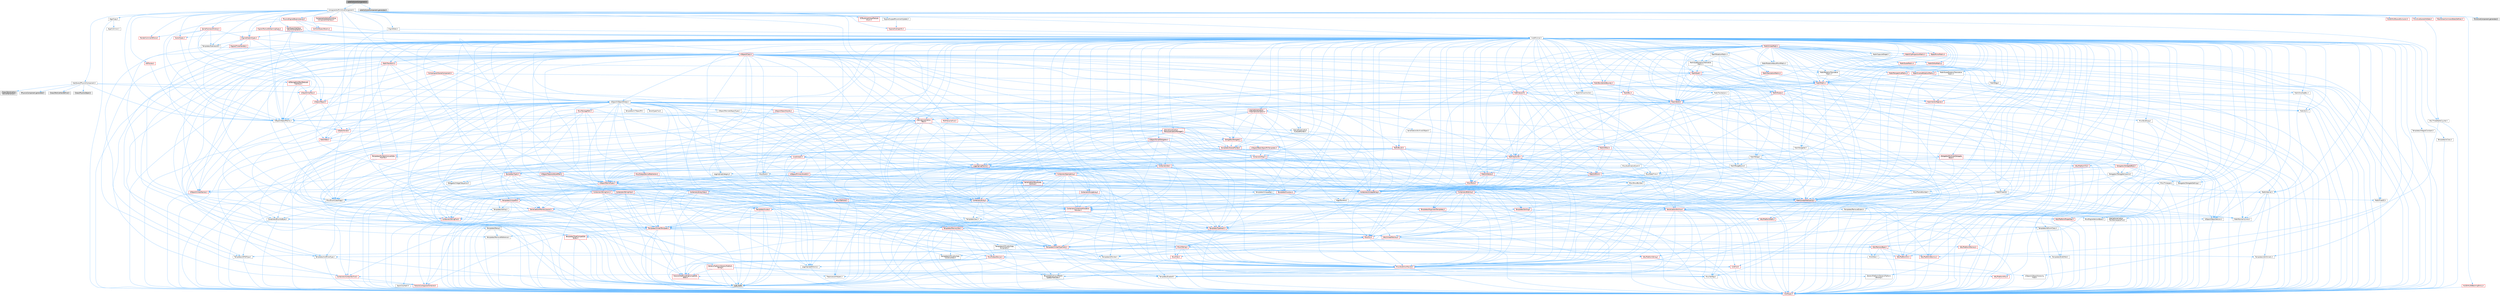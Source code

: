 digraph "LakeCollisionComponent.h"
{
 // INTERACTIVE_SVG=YES
 // LATEX_PDF_SIZE
  bgcolor="transparent";
  edge [fontname=Helvetica,fontsize=10,labelfontname=Helvetica,labelfontsize=10];
  node [fontname=Helvetica,fontsize=10,shape=box,height=0.2,width=0.4];
  Node1 [id="Node000001",label="LakeCollisionComponent.h",height=0.2,width=0.4,color="gray40", fillcolor="grey60", style="filled", fontcolor="black",tooltip=" "];
  Node1 -> Node2 [id="edge1_Node000001_Node000002",color="steelblue1",style="solid",tooltip=" "];
  Node2 [id="Node000002",label="Components/PrimitiveComponent.h",height=0.2,width=0.4,color="grey40", fillcolor="white", style="filled",URL="$df/d9f/PrimitiveComponent_8h.html",tooltip=" "];
  Node2 -> Node3 [id="edge2_Node000002_Node000003",color="steelblue1",style="solid",tooltip=" "];
  Node3 [id="Node000003",label="CoreMinimal.h",height=0.2,width=0.4,color="grey40", fillcolor="white", style="filled",URL="$d7/d67/CoreMinimal_8h.html",tooltip=" "];
  Node3 -> Node4 [id="edge3_Node000003_Node000004",color="steelblue1",style="solid",tooltip=" "];
  Node4 [id="Node000004",label="CoreTypes.h",height=0.2,width=0.4,color="red", fillcolor="#FFF0F0", style="filled",URL="$dc/dec/CoreTypes_8h.html",tooltip=" "];
  Node3 -> Node18 [id="edge4_Node000003_Node000018",color="steelblue1",style="solid",tooltip=" "];
  Node18 [id="Node000018",label="CoreFwd.h",height=0.2,width=0.4,color="red", fillcolor="#FFF0F0", style="filled",URL="$d1/d1e/CoreFwd_8h.html",tooltip=" "];
  Node18 -> Node4 [id="edge5_Node000018_Node000004",color="steelblue1",style="solid",tooltip=" "];
  Node18 -> Node19 [id="edge6_Node000018_Node000019",color="steelblue1",style="solid",tooltip=" "];
  Node19 [id="Node000019",label="Containers/ContainersFwd.h",height=0.2,width=0.4,color="red", fillcolor="#FFF0F0", style="filled",URL="$d4/d0a/ContainersFwd_8h.html",tooltip=" "];
  Node19 -> Node4 [id="edge7_Node000019_Node000004",color="steelblue1",style="solid",tooltip=" "];
  Node19 -> Node20 [id="edge8_Node000019_Node000020",color="steelblue1",style="solid",tooltip=" "];
  Node20 [id="Node000020",label="Traits/IsContiguousContainer.h",height=0.2,width=0.4,color="red", fillcolor="#FFF0F0", style="filled",URL="$d5/d3c/IsContiguousContainer_8h.html",tooltip=" "];
  Node20 -> Node4 [id="edge9_Node000020_Node000004",color="steelblue1",style="solid",tooltip=" "];
  Node18 -> Node24 [id="edge10_Node000018_Node000024",color="steelblue1",style="solid",tooltip=" "];
  Node24 [id="Node000024",label="UObject/UObjectHierarchy\lFwd.h",height=0.2,width=0.4,color="grey40", fillcolor="white", style="filled",URL="$d3/d13/UObjectHierarchyFwd_8h.html",tooltip=" "];
  Node3 -> Node24 [id="edge11_Node000003_Node000024",color="steelblue1",style="solid",tooltip=" "];
  Node3 -> Node19 [id="edge12_Node000003_Node000019",color="steelblue1",style="solid",tooltip=" "];
  Node3 -> Node25 [id="edge13_Node000003_Node000025",color="steelblue1",style="solid",tooltip=" "];
  Node25 [id="Node000025",label="Misc/VarArgs.h",height=0.2,width=0.4,color="grey40", fillcolor="white", style="filled",URL="$d5/d6f/VarArgs_8h.html",tooltip=" "];
  Node25 -> Node4 [id="edge14_Node000025_Node000004",color="steelblue1",style="solid",tooltip=" "];
  Node3 -> Node26 [id="edge15_Node000003_Node000026",color="steelblue1",style="solid",tooltip=" "];
  Node26 [id="Node000026",label="Logging/LogVerbosity.h",height=0.2,width=0.4,color="grey40", fillcolor="white", style="filled",URL="$d2/d8f/LogVerbosity_8h.html",tooltip=" "];
  Node26 -> Node4 [id="edge16_Node000026_Node000004",color="steelblue1",style="solid",tooltip=" "];
  Node3 -> Node27 [id="edge17_Node000003_Node000027",color="steelblue1",style="solid",tooltip=" "];
  Node27 [id="Node000027",label="Misc/OutputDevice.h",height=0.2,width=0.4,color="red", fillcolor="#FFF0F0", style="filled",URL="$d7/d32/OutputDevice_8h.html",tooltip=" "];
  Node27 -> Node18 [id="edge18_Node000027_Node000018",color="steelblue1",style="solid",tooltip=" "];
  Node27 -> Node4 [id="edge19_Node000027_Node000004",color="steelblue1",style="solid",tooltip=" "];
  Node27 -> Node26 [id="edge20_Node000027_Node000026",color="steelblue1",style="solid",tooltip=" "];
  Node27 -> Node25 [id="edge21_Node000027_Node000025",color="steelblue1",style="solid",tooltip=" "];
  Node27 -> Node28 [id="edge22_Node000027_Node000028",color="steelblue1",style="solid",tooltip=" "];
  Node28 [id="Node000028",label="Templates/IsArrayOrRefOf\lTypeByPredicate.h",height=0.2,width=0.4,color="grey40", fillcolor="white", style="filled",URL="$d6/da1/IsArrayOrRefOfTypeByPredicate_8h.html",tooltip=" "];
  Node28 -> Node4 [id="edge23_Node000028_Node000004",color="steelblue1",style="solid",tooltip=" "];
  Node27 -> Node31 [id="edge24_Node000027_Node000031",color="steelblue1",style="solid",tooltip=" "];
  Node31 [id="Node000031",label="Traits/IsCharEncodingCompatible\lWith.h",height=0.2,width=0.4,color="red", fillcolor="#FFF0F0", style="filled",URL="$df/dd1/IsCharEncodingCompatibleWith_8h.html",tooltip=" "];
  Node31 -> Node8 [id="edge25_Node000031_Node000008",color="steelblue1",style="solid",tooltip=" "];
  Node8 [id="Node000008",label="type_traits",height=0.2,width=0.4,color="grey60", fillcolor="#E0E0E0", style="filled",tooltip=" "];
  Node3 -> Node33 [id="edge26_Node000003_Node000033",color="steelblue1",style="solid",tooltip=" "];
  Node33 [id="Node000033",label="HAL/PlatformCrt.h",height=0.2,width=0.4,color="red", fillcolor="#FFF0F0", style="filled",URL="$d8/d75/PlatformCrt_8h.html",tooltip=" "];
  Node3 -> Node43 [id="edge27_Node000003_Node000043",color="steelblue1",style="solid",tooltip=" "];
  Node43 [id="Node000043",label="HAL/PlatformMisc.h",height=0.2,width=0.4,color="red", fillcolor="#FFF0F0", style="filled",URL="$d0/df5/PlatformMisc_8h.html",tooltip=" "];
  Node43 -> Node4 [id="edge28_Node000043_Node000004",color="steelblue1",style="solid",tooltip=" "];
  Node3 -> Node62 [id="edge29_Node000003_Node000062",color="steelblue1",style="solid",tooltip=" "];
  Node62 [id="Node000062",label="Misc/AssertionMacros.h",height=0.2,width=0.4,color="red", fillcolor="#FFF0F0", style="filled",URL="$d0/dfa/AssertionMacros_8h.html",tooltip=" "];
  Node62 -> Node4 [id="edge30_Node000062_Node000004",color="steelblue1",style="solid",tooltip=" "];
  Node62 -> Node43 [id="edge31_Node000062_Node000043",color="steelblue1",style="solid",tooltip=" "];
  Node62 -> Node9 [id="edge32_Node000062_Node000009",color="steelblue1",style="solid",tooltip=" "];
  Node9 [id="Node000009",label="PreprocessorHelpers.h",height=0.2,width=0.4,color="grey40", fillcolor="white", style="filled",URL="$db/ddb/PreprocessorHelpers_8h.html",tooltip=" "];
  Node62 -> Node63 [id="edge33_Node000062_Node000063",color="steelblue1",style="solid",tooltip=" "];
  Node63 [id="Node000063",label="Templates/EnableIf.h",height=0.2,width=0.4,color="grey40", fillcolor="white", style="filled",URL="$d7/d60/EnableIf_8h.html",tooltip=" "];
  Node63 -> Node4 [id="edge34_Node000063_Node000004",color="steelblue1",style="solid",tooltip=" "];
  Node62 -> Node28 [id="edge35_Node000062_Node000028",color="steelblue1",style="solid",tooltip=" "];
  Node62 -> Node31 [id="edge36_Node000062_Node000031",color="steelblue1",style="solid",tooltip=" "];
  Node62 -> Node25 [id="edge37_Node000062_Node000025",color="steelblue1",style="solid",tooltip=" "];
  Node3 -> Node71 [id="edge38_Node000003_Node000071",color="steelblue1",style="solid",tooltip=" "];
  Node71 [id="Node000071",label="Templates/IsPointer.h",height=0.2,width=0.4,color="grey40", fillcolor="white", style="filled",URL="$d7/d05/IsPointer_8h.html",tooltip=" "];
  Node71 -> Node4 [id="edge39_Node000071_Node000004",color="steelblue1",style="solid",tooltip=" "];
  Node3 -> Node72 [id="edge40_Node000003_Node000072",color="steelblue1",style="solid",tooltip=" "];
  Node72 [id="Node000072",label="HAL/PlatformMemory.h",height=0.2,width=0.4,color="red", fillcolor="#FFF0F0", style="filled",URL="$de/d68/PlatformMemory_8h.html",tooltip=" "];
  Node72 -> Node4 [id="edge41_Node000072_Node000004",color="steelblue1",style="solid",tooltip=" "];
  Node3 -> Node55 [id="edge42_Node000003_Node000055",color="steelblue1",style="solid",tooltip=" "];
  Node55 [id="Node000055",label="HAL/PlatformAtomics.h",height=0.2,width=0.4,color="red", fillcolor="#FFF0F0", style="filled",URL="$d3/d36/PlatformAtomics_8h.html",tooltip=" "];
  Node55 -> Node4 [id="edge43_Node000055_Node000004",color="steelblue1",style="solid",tooltip=" "];
  Node3 -> Node77 [id="edge44_Node000003_Node000077",color="steelblue1",style="solid",tooltip=" "];
  Node77 [id="Node000077",label="Misc/Exec.h",height=0.2,width=0.4,color="grey40", fillcolor="white", style="filled",URL="$de/ddb/Exec_8h.html",tooltip=" "];
  Node77 -> Node4 [id="edge45_Node000077_Node000004",color="steelblue1",style="solid",tooltip=" "];
  Node77 -> Node62 [id="edge46_Node000077_Node000062",color="steelblue1",style="solid",tooltip=" "];
  Node3 -> Node78 [id="edge47_Node000003_Node000078",color="steelblue1",style="solid",tooltip=" "];
  Node78 [id="Node000078",label="HAL/MemoryBase.h",height=0.2,width=0.4,color="red", fillcolor="#FFF0F0", style="filled",URL="$d6/d9f/MemoryBase_8h.html",tooltip=" "];
  Node78 -> Node4 [id="edge48_Node000078_Node000004",color="steelblue1",style="solid",tooltip=" "];
  Node78 -> Node55 [id="edge49_Node000078_Node000055",color="steelblue1",style="solid",tooltip=" "];
  Node78 -> Node33 [id="edge50_Node000078_Node000033",color="steelblue1",style="solid",tooltip=" "];
  Node78 -> Node77 [id="edge51_Node000078_Node000077",color="steelblue1",style="solid",tooltip=" "];
  Node78 -> Node27 [id="edge52_Node000078_Node000027",color="steelblue1",style="solid",tooltip=" "];
  Node3 -> Node88 [id="edge53_Node000003_Node000088",color="steelblue1",style="solid",tooltip=" "];
  Node88 [id="Node000088",label="HAL/UnrealMemory.h",height=0.2,width=0.4,color="red", fillcolor="#FFF0F0", style="filled",URL="$d9/d96/UnrealMemory_8h.html",tooltip=" "];
  Node88 -> Node4 [id="edge54_Node000088_Node000004",color="steelblue1",style="solid",tooltip=" "];
  Node88 -> Node78 [id="edge55_Node000088_Node000078",color="steelblue1",style="solid",tooltip=" "];
  Node88 -> Node72 [id="edge56_Node000088_Node000072",color="steelblue1",style="solid",tooltip=" "];
  Node88 -> Node71 [id="edge57_Node000088_Node000071",color="steelblue1",style="solid",tooltip=" "];
  Node3 -> Node90 [id="edge58_Node000003_Node000090",color="steelblue1",style="solid",tooltip=" "];
  Node90 [id="Node000090",label="Templates/IsArithmetic.h",height=0.2,width=0.4,color="grey40", fillcolor="white", style="filled",URL="$d2/d5d/IsArithmetic_8h.html",tooltip=" "];
  Node90 -> Node4 [id="edge59_Node000090_Node000004",color="steelblue1",style="solid",tooltip=" "];
  Node3 -> Node84 [id="edge60_Node000003_Node000084",color="steelblue1",style="solid",tooltip=" "];
  Node84 [id="Node000084",label="Templates/AndOrNot.h",height=0.2,width=0.4,color="grey40", fillcolor="white", style="filled",URL="$db/d0a/AndOrNot_8h.html",tooltip=" "];
  Node84 -> Node4 [id="edge61_Node000084_Node000004",color="steelblue1",style="solid",tooltip=" "];
  Node3 -> Node91 [id="edge62_Node000003_Node000091",color="steelblue1",style="solid",tooltip=" "];
  Node91 [id="Node000091",label="Templates/IsPODType.h",height=0.2,width=0.4,color="grey40", fillcolor="white", style="filled",URL="$d7/db1/IsPODType_8h.html",tooltip=" "];
  Node91 -> Node4 [id="edge63_Node000091_Node000004",color="steelblue1",style="solid",tooltip=" "];
  Node3 -> Node92 [id="edge64_Node000003_Node000092",color="steelblue1",style="solid",tooltip=" "];
  Node92 [id="Node000092",label="Templates/IsUECoreType.h",height=0.2,width=0.4,color="grey40", fillcolor="white", style="filled",URL="$d1/db8/IsUECoreType_8h.html",tooltip=" "];
  Node92 -> Node4 [id="edge65_Node000092_Node000004",color="steelblue1",style="solid",tooltip=" "];
  Node92 -> Node8 [id="edge66_Node000092_Node000008",color="steelblue1",style="solid",tooltip=" "];
  Node3 -> Node85 [id="edge67_Node000003_Node000085",color="steelblue1",style="solid",tooltip=" "];
  Node85 [id="Node000085",label="Templates/IsTriviallyCopy\lConstructible.h",height=0.2,width=0.4,color="grey40", fillcolor="white", style="filled",URL="$d3/d78/IsTriviallyCopyConstructible_8h.html",tooltip=" "];
  Node85 -> Node4 [id="edge68_Node000085_Node000004",color="steelblue1",style="solid",tooltip=" "];
  Node85 -> Node8 [id="edge69_Node000085_Node000008",color="steelblue1",style="solid",tooltip=" "];
  Node3 -> Node93 [id="edge70_Node000003_Node000093",color="steelblue1",style="solid",tooltip=" "];
  Node93 [id="Node000093",label="Templates/UnrealTypeTraits.h",height=0.2,width=0.4,color="red", fillcolor="#FFF0F0", style="filled",URL="$d2/d2d/UnrealTypeTraits_8h.html",tooltip=" "];
  Node93 -> Node4 [id="edge71_Node000093_Node000004",color="steelblue1",style="solid",tooltip=" "];
  Node93 -> Node71 [id="edge72_Node000093_Node000071",color="steelblue1",style="solid",tooltip=" "];
  Node93 -> Node62 [id="edge73_Node000093_Node000062",color="steelblue1",style="solid",tooltip=" "];
  Node93 -> Node84 [id="edge74_Node000093_Node000084",color="steelblue1",style="solid",tooltip=" "];
  Node93 -> Node63 [id="edge75_Node000093_Node000063",color="steelblue1",style="solid",tooltip=" "];
  Node93 -> Node90 [id="edge76_Node000093_Node000090",color="steelblue1",style="solid",tooltip=" "];
  Node93 -> Node91 [id="edge77_Node000093_Node000091",color="steelblue1",style="solid",tooltip=" "];
  Node93 -> Node92 [id="edge78_Node000093_Node000092",color="steelblue1",style="solid",tooltip=" "];
  Node93 -> Node85 [id="edge79_Node000093_Node000085",color="steelblue1",style="solid",tooltip=" "];
  Node3 -> Node63 [id="edge80_Node000003_Node000063",color="steelblue1",style="solid",tooltip=" "];
  Node3 -> Node95 [id="edge81_Node000003_Node000095",color="steelblue1",style="solid",tooltip=" "];
  Node95 [id="Node000095",label="Templates/RemoveReference.h",height=0.2,width=0.4,color="grey40", fillcolor="white", style="filled",URL="$da/dbe/RemoveReference_8h.html",tooltip=" "];
  Node95 -> Node4 [id="edge82_Node000095_Node000004",color="steelblue1",style="solid",tooltip=" "];
  Node3 -> Node96 [id="edge83_Node000003_Node000096",color="steelblue1",style="solid",tooltip=" "];
  Node96 [id="Node000096",label="Templates/IntegralConstant.h",height=0.2,width=0.4,color="grey40", fillcolor="white", style="filled",URL="$db/d1b/IntegralConstant_8h.html",tooltip=" "];
  Node96 -> Node4 [id="edge84_Node000096_Node000004",color="steelblue1",style="solid",tooltip=" "];
  Node3 -> Node97 [id="edge85_Node000003_Node000097",color="steelblue1",style="solid",tooltip=" "];
  Node97 [id="Node000097",label="Templates/IsClass.h",height=0.2,width=0.4,color="grey40", fillcolor="white", style="filled",URL="$db/dcb/IsClass_8h.html",tooltip=" "];
  Node97 -> Node4 [id="edge86_Node000097_Node000004",color="steelblue1",style="solid",tooltip=" "];
  Node3 -> Node98 [id="edge87_Node000003_Node000098",color="steelblue1",style="solid",tooltip=" "];
  Node98 [id="Node000098",label="Templates/TypeCompatible\lBytes.h",height=0.2,width=0.4,color="red", fillcolor="#FFF0F0", style="filled",URL="$df/d0a/TypeCompatibleBytes_8h.html",tooltip=" "];
  Node98 -> Node4 [id="edge88_Node000098_Node000004",color="steelblue1",style="solid",tooltip=" "];
  Node98 -> Node8 [id="edge89_Node000098_Node000008",color="steelblue1",style="solid",tooltip=" "];
  Node3 -> Node20 [id="edge90_Node000003_Node000020",color="steelblue1",style="solid",tooltip=" "];
  Node3 -> Node99 [id="edge91_Node000003_Node000099",color="steelblue1",style="solid",tooltip=" "];
  Node99 [id="Node000099",label="Templates/UnrealTemplate.h",height=0.2,width=0.4,color="red", fillcolor="#FFF0F0", style="filled",URL="$d4/d24/UnrealTemplate_8h.html",tooltip=" "];
  Node99 -> Node4 [id="edge92_Node000099_Node000004",color="steelblue1",style="solid",tooltip=" "];
  Node99 -> Node71 [id="edge93_Node000099_Node000071",color="steelblue1",style="solid",tooltip=" "];
  Node99 -> Node88 [id="edge94_Node000099_Node000088",color="steelblue1",style="solid",tooltip=" "];
  Node99 -> Node93 [id="edge95_Node000099_Node000093",color="steelblue1",style="solid",tooltip=" "];
  Node99 -> Node95 [id="edge96_Node000099_Node000095",color="steelblue1",style="solid",tooltip=" "];
  Node99 -> Node98 [id="edge97_Node000099_Node000098",color="steelblue1",style="solid",tooltip=" "];
  Node99 -> Node20 [id="edge98_Node000099_Node000020",color="steelblue1",style="solid",tooltip=" "];
  Node99 -> Node8 [id="edge99_Node000099_Node000008",color="steelblue1",style="solid",tooltip=" "];
  Node3 -> Node48 [id="edge100_Node000003_Node000048",color="steelblue1",style="solid",tooltip=" "];
  Node48 [id="Node000048",label="Math/NumericLimits.h",height=0.2,width=0.4,color="grey40", fillcolor="white", style="filled",URL="$df/d1b/NumericLimits_8h.html",tooltip=" "];
  Node48 -> Node4 [id="edge101_Node000048_Node000004",color="steelblue1",style="solid",tooltip=" "];
  Node3 -> Node103 [id="edge102_Node000003_Node000103",color="steelblue1",style="solid",tooltip=" "];
  Node103 [id="Node000103",label="HAL/PlatformMath.h",height=0.2,width=0.4,color="red", fillcolor="#FFF0F0", style="filled",URL="$dc/d53/PlatformMath_8h.html",tooltip=" "];
  Node103 -> Node4 [id="edge103_Node000103_Node000004",color="steelblue1",style="solid",tooltip=" "];
  Node3 -> Node86 [id="edge104_Node000003_Node000086",color="steelblue1",style="solid",tooltip=" "];
  Node86 [id="Node000086",label="Templates/IsTriviallyCopy\lAssignable.h",height=0.2,width=0.4,color="grey40", fillcolor="white", style="filled",URL="$d2/df2/IsTriviallyCopyAssignable_8h.html",tooltip=" "];
  Node86 -> Node4 [id="edge105_Node000086_Node000004",color="steelblue1",style="solid",tooltip=" "];
  Node86 -> Node8 [id="edge106_Node000086_Node000008",color="steelblue1",style="solid",tooltip=" "];
  Node3 -> Node111 [id="edge107_Node000003_Node000111",color="steelblue1",style="solid",tooltip=" "];
  Node111 [id="Node000111",label="Templates/MemoryOps.h",height=0.2,width=0.4,color="red", fillcolor="#FFF0F0", style="filled",URL="$db/dea/MemoryOps_8h.html",tooltip=" "];
  Node111 -> Node4 [id="edge108_Node000111_Node000004",color="steelblue1",style="solid",tooltip=" "];
  Node111 -> Node88 [id="edge109_Node000111_Node000088",color="steelblue1",style="solid",tooltip=" "];
  Node111 -> Node86 [id="edge110_Node000111_Node000086",color="steelblue1",style="solid",tooltip=" "];
  Node111 -> Node85 [id="edge111_Node000111_Node000085",color="steelblue1",style="solid",tooltip=" "];
  Node111 -> Node93 [id="edge112_Node000111_Node000093",color="steelblue1",style="solid",tooltip=" "];
  Node111 -> Node8 [id="edge113_Node000111_Node000008",color="steelblue1",style="solid",tooltip=" "];
  Node3 -> Node112 [id="edge114_Node000003_Node000112",color="steelblue1",style="solid",tooltip=" "];
  Node112 [id="Node000112",label="Containers/ContainerAllocation\lPolicies.h",height=0.2,width=0.4,color="red", fillcolor="#FFF0F0", style="filled",URL="$d7/dff/ContainerAllocationPolicies_8h.html",tooltip=" "];
  Node112 -> Node4 [id="edge115_Node000112_Node000004",color="steelblue1",style="solid",tooltip=" "];
  Node112 -> Node112 [id="edge116_Node000112_Node000112",color="steelblue1",style="solid",tooltip=" "];
  Node112 -> Node103 [id="edge117_Node000112_Node000103",color="steelblue1",style="solid",tooltip=" "];
  Node112 -> Node88 [id="edge118_Node000112_Node000088",color="steelblue1",style="solid",tooltip=" "];
  Node112 -> Node48 [id="edge119_Node000112_Node000048",color="steelblue1",style="solid",tooltip=" "];
  Node112 -> Node62 [id="edge120_Node000112_Node000062",color="steelblue1",style="solid",tooltip=" "];
  Node112 -> Node111 [id="edge121_Node000112_Node000111",color="steelblue1",style="solid",tooltip=" "];
  Node112 -> Node98 [id="edge122_Node000112_Node000098",color="steelblue1",style="solid",tooltip=" "];
  Node112 -> Node8 [id="edge123_Node000112_Node000008",color="steelblue1",style="solid",tooltip=" "];
  Node3 -> Node115 [id="edge124_Node000003_Node000115",color="steelblue1",style="solid",tooltip=" "];
  Node115 [id="Node000115",label="Templates/IsEnumClass.h",height=0.2,width=0.4,color="grey40", fillcolor="white", style="filled",URL="$d7/d15/IsEnumClass_8h.html",tooltip=" "];
  Node115 -> Node4 [id="edge125_Node000115_Node000004",color="steelblue1",style="solid",tooltip=" "];
  Node115 -> Node84 [id="edge126_Node000115_Node000084",color="steelblue1",style="solid",tooltip=" "];
  Node3 -> Node116 [id="edge127_Node000003_Node000116",color="steelblue1",style="solid",tooltip=" "];
  Node116 [id="Node000116",label="HAL/PlatformProperties.h",height=0.2,width=0.4,color="red", fillcolor="#FFF0F0", style="filled",URL="$d9/db0/PlatformProperties_8h.html",tooltip=" "];
  Node116 -> Node4 [id="edge128_Node000116_Node000004",color="steelblue1",style="solid",tooltip=" "];
  Node3 -> Node119 [id="edge129_Node000003_Node000119",color="steelblue1",style="solid",tooltip=" "];
  Node119 [id="Node000119",label="Misc/EngineVersionBase.h",height=0.2,width=0.4,color="grey40", fillcolor="white", style="filled",URL="$d5/d2b/EngineVersionBase_8h.html",tooltip=" "];
  Node119 -> Node4 [id="edge130_Node000119_Node000004",color="steelblue1",style="solid",tooltip=" "];
  Node3 -> Node120 [id="edge131_Node000003_Node000120",color="steelblue1",style="solid",tooltip=" "];
  Node120 [id="Node000120",label="Internationalization\l/TextNamespaceFwd.h",height=0.2,width=0.4,color="grey40", fillcolor="white", style="filled",URL="$d8/d97/TextNamespaceFwd_8h.html",tooltip=" "];
  Node120 -> Node4 [id="edge132_Node000120_Node000004",color="steelblue1",style="solid",tooltip=" "];
  Node3 -> Node121 [id="edge133_Node000003_Node000121",color="steelblue1",style="solid",tooltip=" "];
  Node121 [id="Node000121",label="Serialization/Archive.h",height=0.2,width=0.4,color="red", fillcolor="#FFF0F0", style="filled",URL="$d7/d3b/Archive_8h.html",tooltip=" "];
  Node121 -> Node18 [id="edge134_Node000121_Node000018",color="steelblue1",style="solid",tooltip=" "];
  Node121 -> Node4 [id="edge135_Node000121_Node000004",color="steelblue1",style="solid",tooltip=" "];
  Node121 -> Node116 [id="edge136_Node000121_Node000116",color="steelblue1",style="solid",tooltip=" "];
  Node121 -> Node120 [id="edge137_Node000121_Node000120",color="steelblue1",style="solid",tooltip=" "];
  Node121 -> Node62 [id="edge138_Node000121_Node000062",color="steelblue1",style="solid",tooltip=" "];
  Node121 -> Node119 [id="edge139_Node000121_Node000119",color="steelblue1",style="solid",tooltip=" "];
  Node121 -> Node25 [id="edge140_Node000121_Node000025",color="steelblue1",style="solid",tooltip=" "];
  Node121 -> Node63 [id="edge141_Node000121_Node000063",color="steelblue1",style="solid",tooltip=" "];
  Node121 -> Node28 [id="edge142_Node000121_Node000028",color="steelblue1",style="solid",tooltip=" "];
  Node121 -> Node115 [id="edge143_Node000121_Node000115",color="steelblue1",style="solid",tooltip=" "];
  Node121 -> Node99 [id="edge144_Node000121_Node000099",color="steelblue1",style="solid",tooltip=" "];
  Node121 -> Node31 [id="edge145_Node000121_Node000031",color="steelblue1",style="solid",tooltip=" "];
  Node121 -> Node124 [id="edge146_Node000121_Node000124",color="steelblue1",style="solid",tooltip=" "];
  Node124 [id="Node000124",label="UObject/ObjectVersion.h",height=0.2,width=0.4,color="grey40", fillcolor="white", style="filled",URL="$da/d63/ObjectVersion_8h.html",tooltip=" "];
  Node124 -> Node4 [id="edge147_Node000124_Node000004",color="steelblue1",style="solid",tooltip=" "];
  Node3 -> Node125 [id="edge148_Node000003_Node000125",color="steelblue1",style="solid",tooltip=" "];
  Node125 [id="Node000125",label="Templates/Less.h",height=0.2,width=0.4,color="grey40", fillcolor="white", style="filled",URL="$de/dc8/Less_8h.html",tooltip=" "];
  Node125 -> Node4 [id="edge149_Node000125_Node000004",color="steelblue1",style="solid",tooltip=" "];
  Node125 -> Node99 [id="edge150_Node000125_Node000099",color="steelblue1",style="solid",tooltip=" "];
  Node3 -> Node126 [id="edge151_Node000003_Node000126",color="steelblue1",style="solid",tooltip=" "];
  Node126 [id="Node000126",label="Templates/Sorting.h",height=0.2,width=0.4,color="red", fillcolor="#FFF0F0", style="filled",URL="$d3/d9e/Sorting_8h.html",tooltip=" "];
  Node126 -> Node4 [id="edge152_Node000126_Node000004",color="steelblue1",style="solid",tooltip=" "];
  Node126 -> Node103 [id="edge153_Node000126_Node000103",color="steelblue1",style="solid",tooltip=" "];
  Node126 -> Node125 [id="edge154_Node000126_Node000125",color="steelblue1",style="solid",tooltip=" "];
  Node3 -> Node137 [id="edge155_Node000003_Node000137",color="steelblue1",style="solid",tooltip=" "];
  Node137 [id="Node000137",label="Misc/Char.h",height=0.2,width=0.4,color="red", fillcolor="#FFF0F0", style="filled",URL="$d0/d58/Char_8h.html",tooltip=" "];
  Node137 -> Node4 [id="edge156_Node000137_Node000004",color="steelblue1",style="solid",tooltip=" "];
  Node137 -> Node8 [id="edge157_Node000137_Node000008",color="steelblue1",style="solid",tooltip=" "];
  Node3 -> Node140 [id="edge158_Node000003_Node000140",color="steelblue1",style="solid",tooltip=" "];
  Node140 [id="Node000140",label="GenericPlatform/GenericPlatform\lStricmp.h",height=0.2,width=0.4,color="grey40", fillcolor="white", style="filled",URL="$d2/d86/GenericPlatformStricmp_8h.html",tooltip=" "];
  Node140 -> Node4 [id="edge159_Node000140_Node000004",color="steelblue1",style="solid",tooltip=" "];
  Node3 -> Node141 [id="edge160_Node000003_Node000141",color="steelblue1",style="solid",tooltip=" "];
  Node141 [id="Node000141",label="GenericPlatform/GenericPlatform\lString.h",height=0.2,width=0.4,color="red", fillcolor="#FFF0F0", style="filled",URL="$dd/d20/GenericPlatformString_8h.html",tooltip=" "];
  Node141 -> Node4 [id="edge161_Node000141_Node000004",color="steelblue1",style="solid",tooltip=" "];
  Node141 -> Node140 [id="edge162_Node000141_Node000140",color="steelblue1",style="solid",tooltip=" "];
  Node141 -> Node63 [id="edge163_Node000141_Node000063",color="steelblue1",style="solid",tooltip=" "];
  Node141 -> Node31 [id="edge164_Node000141_Node000031",color="steelblue1",style="solid",tooltip=" "];
  Node141 -> Node8 [id="edge165_Node000141_Node000008",color="steelblue1",style="solid",tooltip=" "];
  Node3 -> Node74 [id="edge166_Node000003_Node000074",color="steelblue1",style="solid",tooltip=" "];
  Node74 [id="Node000074",label="HAL/PlatformString.h",height=0.2,width=0.4,color="red", fillcolor="#FFF0F0", style="filled",URL="$db/db5/PlatformString_8h.html",tooltip=" "];
  Node74 -> Node4 [id="edge167_Node000074_Node000004",color="steelblue1",style="solid",tooltip=" "];
  Node3 -> Node144 [id="edge168_Node000003_Node000144",color="steelblue1",style="solid",tooltip=" "];
  Node144 [id="Node000144",label="Misc/CString.h",height=0.2,width=0.4,color="red", fillcolor="#FFF0F0", style="filled",URL="$d2/d49/CString_8h.html",tooltip=" "];
  Node144 -> Node4 [id="edge169_Node000144_Node000004",color="steelblue1",style="solid",tooltip=" "];
  Node144 -> Node33 [id="edge170_Node000144_Node000033",color="steelblue1",style="solid",tooltip=" "];
  Node144 -> Node74 [id="edge171_Node000144_Node000074",color="steelblue1",style="solid",tooltip=" "];
  Node144 -> Node62 [id="edge172_Node000144_Node000062",color="steelblue1",style="solid",tooltip=" "];
  Node144 -> Node137 [id="edge173_Node000144_Node000137",color="steelblue1",style="solid",tooltip=" "];
  Node144 -> Node25 [id="edge174_Node000144_Node000025",color="steelblue1",style="solid",tooltip=" "];
  Node144 -> Node28 [id="edge175_Node000144_Node000028",color="steelblue1",style="solid",tooltip=" "];
  Node144 -> Node31 [id="edge176_Node000144_Node000031",color="steelblue1",style="solid",tooltip=" "];
  Node3 -> Node145 [id="edge177_Node000003_Node000145",color="steelblue1",style="solid",tooltip=" "];
  Node145 [id="Node000145",label="Misc/Crc.h",height=0.2,width=0.4,color="red", fillcolor="#FFF0F0", style="filled",URL="$d4/dd2/Crc_8h.html",tooltip=" "];
  Node145 -> Node4 [id="edge178_Node000145_Node000004",color="steelblue1",style="solid",tooltip=" "];
  Node145 -> Node74 [id="edge179_Node000145_Node000074",color="steelblue1",style="solid",tooltip=" "];
  Node145 -> Node62 [id="edge180_Node000145_Node000062",color="steelblue1",style="solid",tooltip=" "];
  Node145 -> Node144 [id="edge181_Node000145_Node000144",color="steelblue1",style="solid",tooltip=" "];
  Node145 -> Node137 [id="edge182_Node000145_Node000137",color="steelblue1",style="solid",tooltip=" "];
  Node145 -> Node93 [id="edge183_Node000145_Node000093",color="steelblue1",style="solid",tooltip=" "];
  Node3 -> Node136 [id="edge184_Node000003_Node000136",color="steelblue1",style="solid",tooltip=" "];
  Node136 [id="Node000136",label="Math/UnrealMathUtility.h",height=0.2,width=0.4,color="red", fillcolor="#FFF0F0", style="filled",URL="$db/db8/UnrealMathUtility_8h.html",tooltip=" "];
  Node136 -> Node4 [id="edge185_Node000136_Node000004",color="steelblue1",style="solid",tooltip=" "];
  Node136 -> Node62 [id="edge186_Node000136_Node000062",color="steelblue1",style="solid",tooltip=" "];
  Node136 -> Node103 [id="edge187_Node000136_Node000103",color="steelblue1",style="solid",tooltip=" "];
  Node3 -> Node146 [id="edge188_Node000003_Node000146",color="steelblue1",style="solid",tooltip=" "];
  Node146 [id="Node000146",label="Containers/UnrealString.h",height=0.2,width=0.4,color="red", fillcolor="#FFF0F0", style="filled",URL="$d5/dba/UnrealString_8h.html",tooltip=" "];
  Node3 -> Node150 [id="edge189_Node000003_Node000150",color="steelblue1",style="solid",tooltip=" "];
  Node150 [id="Node000150",label="Containers/Array.h",height=0.2,width=0.4,color="red", fillcolor="#FFF0F0", style="filled",URL="$df/dd0/Array_8h.html",tooltip=" "];
  Node150 -> Node4 [id="edge190_Node000150_Node000004",color="steelblue1",style="solid",tooltip=" "];
  Node150 -> Node62 [id="edge191_Node000150_Node000062",color="steelblue1",style="solid",tooltip=" "];
  Node150 -> Node88 [id="edge192_Node000150_Node000088",color="steelblue1",style="solid",tooltip=" "];
  Node150 -> Node93 [id="edge193_Node000150_Node000093",color="steelblue1",style="solid",tooltip=" "];
  Node150 -> Node99 [id="edge194_Node000150_Node000099",color="steelblue1",style="solid",tooltip=" "];
  Node150 -> Node112 [id="edge195_Node000150_Node000112",color="steelblue1",style="solid",tooltip=" "];
  Node150 -> Node121 [id="edge196_Node000150_Node000121",color="steelblue1",style="solid",tooltip=" "];
  Node150 -> Node129 [id="edge197_Node000150_Node000129",color="steelblue1",style="solid",tooltip=" "];
  Node129 [id="Node000129",label="Templates/Invoke.h",height=0.2,width=0.4,color="red", fillcolor="#FFF0F0", style="filled",URL="$d7/deb/Invoke_8h.html",tooltip=" "];
  Node129 -> Node4 [id="edge198_Node000129_Node000004",color="steelblue1",style="solid",tooltip=" "];
  Node129 -> Node99 [id="edge199_Node000129_Node000099",color="steelblue1",style="solid",tooltip=" "];
  Node129 -> Node8 [id="edge200_Node000129_Node000008",color="steelblue1",style="solid",tooltip=" "];
  Node150 -> Node125 [id="edge201_Node000150_Node000125",color="steelblue1",style="solid",tooltip=" "];
  Node150 -> Node126 [id="edge202_Node000150_Node000126",color="steelblue1",style="solid",tooltip=" "];
  Node150 -> Node173 [id="edge203_Node000150_Node000173",color="steelblue1",style="solid",tooltip=" "];
  Node173 [id="Node000173",label="Templates/AlignmentTemplates.h",height=0.2,width=0.4,color="red", fillcolor="#FFF0F0", style="filled",URL="$dd/d32/AlignmentTemplates_8h.html",tooltip=" "];
  Node173 -> Node4 [id="edge204_Node000173_Node000004",color="steelblue1",style="solid",tooltip=" "];
  Node173 -> Node71 [id="edge205_Node000173_Node000071",color="steelblue1",style="solid",tooltip=" "];
  Node150 -> Node8 [id="edge206_Node000150_Node000008",color="steelblue1",style="solid",tooltip=" "];
  Node3 -> Node174 [id="edge207_Node000003_Node000174",color="steelblue1",style="solid",tooltip=" "];
  Node174 [id="Node000174",label="Misc/FrameNumber.h",height=0.2,width=0.4,color="grey40", fillcolor="white", style="filled",URL="$dd/dbd/FrameNumber_8h.html",tooltip=" "];
  Node174 -> Node4 [id="edge208_Node000174_Node000004",color="steelblue1",style="solid",tooltip=" "];
  Node174 -> Node48 [id="edge209_Node000174_Node000048",color="steelblue1",style="solid",tooltip=" "];
  Node174 -> Node136 [id="edge210_Node000174_Node000136",color="steelblue1",style="solid",tooltip=" "];
  Node174 -> Node63 [id="edge211_Node000174_Node000063",color="steelblue1",style="solid",tooltip=" "];
  Node174 -> Node93 [id="edge212_Node000174_Node000093",color="steelblue1",style="solid",tooltip=" "];
  Node3 -> Node175 [id="edge213_Node000003_Node000175",color="steelblue1",style="solid",tooltip=" "];
  Node175 [id="Node000175",label="Misc/Timespan.h",height=0.2,width=0.4,color="grey40", fillcolor="white", style="filled",URL="$da/dd9/Timespan_8h.html",tooltip=" "];
  Node175 -> Node4 [id="edge214_Node000175_Node000004",color="steelblue1",style="solid",tooltip=" "];
  Node175 -> Node176 [id="edge215_Node000175_Node000176",color="steelblue1",style="solid",tooltip=" "];
  Node176 [id="Node000176",label="Math/Interval.h",height=0.2,width=0.4,color="grey40", fillcolor="white", style="filled",URL="$d1/d55/Interval_8h.html",tooltip=" "];
  Node176 -> Node4 [id="edge216_Node000176_Node000004",color="steelblue1",style="solid",tooltip=" "];
  Node176 -> Node90 [id="edge217_Node000176_Node000090",color="steelblue1",style="solid",tooltip=" "];
  Node176 -> Node93 [id="edge218_Node000176_Node000093",color="steelblue1",style="solid",tooltip=" "];
  Node176 -> Node48 [id="edge219_Node000176_Node000048",color="steelblue1",style="solid",tooltip=" "];
  Node176 -> Node136 [id="edge220_Node000176_Node000136",color="steelblue1",style="solid",tooltip=" "];
  Node175 -> Node136 [id="edge221_Node000175_Node000136",color="steelblue1",style="solid",tooltip=" "];
  Node175 -> Node62 [id="edge222_Node000175_Node000062",color="steelblue1",style="solid",tooltip=" "];
  Node3 -> Node177 [id="edge223_Node000003_Node000177",color="steelblue1",style="solid",tooltip=" "];
  Node177 [id="Node000177",label="Containers/StringConv.h",height=0.2,width=0.4,color="red", fillcolor="#FFF0F0", style="filled",URL="$d3/ddf/StringConv_8h.html",tooltip=" "];
  Node177 -> Node4 [id="edge224_Node000177_Node000004",color="steelblue1",style="solid",tooltip=" "];
  Node177 -> Node62 [id="edge225_Node000177_Node000062",color="steelblue1",style="solid",tooltip=" "];
  Node177 -> Node112 [id="edge226_Node000177_Node000112",color="steelblue1",style="solid",tooltip=" "];
  Node177 -> Node150 [id="edge227_Node000177_Node000150",color="steelblue1",style="solid",tooltip=" "];
  Node177 -> Node144 [id="edge228_Node000177_Node000144",color="steelblue1",style="solid",tooltip=" "];
  Node177 -> Node178 [id="edge229_Node000177_Node000178",color="steelblue1",style="solid",tooltip=" "];
  Node178 [id="Node000178",label="Templates/IsArray.h",height=0.2,width=0.4,color="grey40", fillcolor="white", style="filled",URL="$d8/d8d/IsArray_8h.html",tooltip=" "];
  Node178 -> Node4 [id="edge230_Node000178_Node000004",color="steelblue1",style="solid",tooltip=" "];
  Node177 -> Node99 [id="edge231_Node000177_Node000099",color="steelblue1",style="solid",tooltip=" "];
  Node177 -> Node93 [id="edge232_Node000177_Node000093",color="steelblue1",style="solid",tooltip=" "];
  Node177 -> Node31 [id="edge233_Node000177_Node000031",color="steelblue1",style="solid",tooltip=" "];
  Node177 -> Node20 [id="edge234_Node000177_Node000020",color="steelblue1",style="solid",tooltip=" "];
  Node177 -> Node8 [id="edge235_Node000177_Node000008",color="steelblue1",style="solid",tooltip=" "];
  Node3 -> Node179 [id="edge236_Node000003_Node000179",color="steelblue1",style="solid",tooltip=" "];
  Node179 [id="Node000179",label="UObject/UnrealNames.h",height=0.2,width=0.4,color="red", fillcolor="#FFF0F0", style="filled",URL="$d8/db1/UnrealNames_8h.html",tooltip=" "];
  Node179 -> Node4 [id="edge237_Node000179_Node000004",color="steelblue1",style="solid",tooltip=" "];
  Node3 -> Node181 [id="edge238_Node000003_Node000181",color="steelblue1",style="solid",tooltip=" "];
  Node181 [id="Node000181",label="UObject/NameTypes.h",height=0.2,width=0.4,color="red", fillcolor="#FFF0F0", style="filled",URL="$d6/d35/NameTypes_8h.html",tooltip=" "];
  Node181 -> Node4 [id="edge239_Node000181_Node000004",color="steelblue1",style="solid",tooltip=" "];
  Node181 -> Node62 [id="edge240_Node000181_Node000062",color="steelblue1",style="solid",tooltip=" "];
  Node181 -> Node88 [id="edge241_Node000181_Node000088",color="steelblue1",style="solid",tooltip=" "];
  Node181 -> Node93 [id="edge242_Node000181_Node000093",color="steelblue1",style="solid",tooltip=" "];
  Node181 -> Node99 [id="edge243_Node000181_Node000099",color="steelblue1",style="solid",tooltip=" "];
  Node181 -> Node146 [id="edge244_Node000181_Node000146",color="steelblue1",style="solid",tooltip=" "];
  Node181 -> Node177 [id="edge245_Node000181_Node000177",color="steelblue1",style="solid",tooltip=" "];
  Node181 -> Node45 [id="edge246_Node000181_Node000045",color="steelblue1",style="solid",tooltip=" "];
  Node45 [id="Node000045",label="Containers/StringFwd.h",height=0.2,width=0.4,color="red", fillcolor="#FFF0F0", style="filled",URL="$df/d37/StringFwd_8h.html",tooltip=" "];
  Node45 -> Node4 [id="edge247_Node000045_Node000004",color="steelblue1",style="solid",tooltip=" "];
  Node45 -> Node20 [id="edge248_Node000045_Node000020",color="steelblue1",style="solid",tooltip=" "];
  Node181 -> Node179 [id="edge249_Node000181_Node000179",color="steelblue1",style="solid",tooltip=" "];
  Node181 -> Node158 [id="edge250_Node000181_Node000158",color="steelblue1",style="solid",tooltip=" "];
  Node158 [id="Node000158",label="Serialization/MemoryLayout.h",height=0.2,width=0.4,color="red", fillcolor="#FFF0F0", style="filled",URL="$d7/d66/MemoryLayout_8h.html",tooltip=" "];
  Node158 -> Node161 [id="edge251_Node000158_Node000161",color="steelblue1",style="solid",tooltip=" "];
  Node161 [id="Node000161",label="Containers/EnumAsByte.h",height=0.2,width=0.4,color="grey40", fillcolor="white", style="filled",URL="$d6/d9a/EnumAsByte_8h.html",tooltip=" "];
  Node161 -> Node4 [id="edge252_Node000161_Node000004",color="steelblue1",style="solid",tooltip=" "];
  Node161 -> Node91 [id="edge253_Node000161_Node000091",color="steelblue1",style="solid",tooltip=" "];
  Node161 -> Node162 [id="edge254_Node000161_Node000162",color="steelblue1",style="solid",tooltip=" "];
  Node162 [id="Node000162",label="Templates/TypeHash.h",height=0.2,width=0.4,color="red", fillcolor="#FFF0F0", style="filled",URL="$d1/d62/TypeHash_8h.html",tooltip=" "];
  Node162 -> Node4 [id="edge255_Node000162_Node000004",color="steelblue1",style="solid",tooltip=" "];
  Node162 -> Node145 [id="edge256_Node000162_Node000145",color="steelblue1",style="solid",tooltip=" "];
  Node162 -> Node8 [id="edge257_Node000162_Node000008",color="steelblue1",style="solid",tooltip=" "];
  Node158 -> Node45 [id="edge258_Node000158_Node000045",color="steelblue1",style="solid",tooltip=" "];
  Node158 -> Node88 [id="edge259_Node000158_Node000088",color="steelblue1",style="solid",tooltip=" "];
  Node158 -> Node63 [id="edge260_Node000158_Node000063",color="steelblue1",style="solid",tooltip=" "];
  Node158 -> Node99 [id="edge261_Node000158_Node000099",color="steelblue1",style="solid",tooltip=" "];
  Node3 -> Node189 [id="edge262_Node000003_Node000189",color="steelblue1",style="solid",tooltip=" "];
  Node189 [id="Node000189",label="Misc/Parse.h",height=0.2,width=0.4,color="red", fillcolor="#FFF0F0", style="filled",URL="$dc/d71/Parse_8h.html",tooltip=" "];
  Node189 -> Node45 [id="edge263_Node000189_Node000045",color="steelblue1",style="solid",tooltip=" "];
  Node189 -> Node146 [id="edge264_Node000189_Node000146",color="steelblue1",style="solid",tooltip=" "];
  Node189 -> Node4 [id="edge265_Node000189_Node000004",color="steelblue1",style="solid",tooltip=" "];
  Node189 -> Node33 [id="edge266_Node000189_Node000033",color="steelblue1",style="solid",tooltip=" "];
  Node189 -> Node50 [id="edge267_Node000189_Node000050",color="steelblue1",style="solid",tooltip=" "];
  Node50 [id="Node000050",label="Misc/EnumClassFlags.h",height=0.2,width=0.4,color="grey40", fillcolor="white", style="filled",URL="$d8/de7/EnumClassFlags_8h.html",tooltip=" "];
  Node189 -> Node190 [id="edge268_Node000189_Node000190",color="steelblue1",style="solid",tooltip=" "];
  Node190 [id="Node000190",label="Templates/Function.h",height=0.2,width=0.4,color="red", fillcolor="#FFF0F0", style="filled",URL="$df/df5/Function_8h.html",tooltip=" "];
  Node190 -> Node4 [id="edge269_Node000190_Node000004",color="steelblue1",style="solid",tooltip=" "];
  Node190 -> Node62 [id="edge270_Node000190_Node000062",color="steelblue1",style="solid",tooltip=" "];
  Node190 -> Node88 [id="edge271_Node000190_Node000088",color="steelblue1",style="solid",tooltip=" "];
  Node190 -> Node93 [id="edge272_Node000190_Node000093",color="steelblue1",style="solid",tooltip=" "];
  Node190 -> Node129 [id="edge273_Node000190_Node000129",color="steelblue1",style="solid",tooltip=" "];
  Node190 -> Node99 [id="edge274_Node000190_Node000099",color="steelblue1",style="solid",tooltip=" "];
  Node190 -> Node136 [id="edge275_Node000190_Node000136",color="steelblue1",style="solid",tooltip=" "];
  Node190 -> Node8 [id="edge276_Node000190_Node000008",color="steelblue1",style="solid",tooltip=" "];
  Node3 -> Node173 [id="edge277_Node000003_Node000173",color="steelblue1",style="solid",tooltip=" "];
  Node3 -> Node192 [id="edge278_Node000003_Node000192",color="steelblue1",style="solid",tooltip=" "];
  Node192 [id="Node000192",label="Misc/StructBuilder.h",height=0.2,width=0.4,color="grey40", fillcolor="white", style="filled",URL="$d9/db3/StructBuilder_8h.html",tooltip=" "];
  Node192 -> Node4 [id="edge279_Node000192_Node000004",color="steelblue1",style="solid",tooltip=" "];
  Node192 -> Node136 [id="edge280_Node000192_Node000136",color="steelblue1",style="solid",tooltip=" "];
  Node192 -> Node173 [id="edge281_Node000192_Node000173",color="steelblue1",style="solid",tooltip=" "];
  Node3 -> Node105 [id="edge282_Node000003_Node000105",color="steelblue1",style="solid",tooltip=" "];
  Node105 [id="Node000105",label="Templates/Decay.h",height=0.2,width=0.4,color="grey40", fillcolor="white", style="filled",URL="$dd/d0f/Decay_8h.html",tooltip=" "];
  Node105 -> Node4 [id="edge283_Node000105_Node000004",color="steelblue1",style="solid",tooltip=" "];
  Node105 -> Node95 [id="edge284_Node000105_Node000095",color="steelblue1",style="solid",tooltip=" "];
  Node105 -> Node8 [id="edge285_Node000105_Node000008",color="steelblue1",style="solid",tooltip=" "];
  Node3 -> Node193 [id="edge286_Node000003_Node000193",color="steelblue1",style="solid",tooltip=" "];
  Node193 [id="Node000193",label="Templates/PointerIsConvertible\lFromTo.h",height=0.2,width=0.4,color="red", fillcolor="#FFF0F0", style="filled",URL="$d6/d65/PointerIsConvertibleFromTo_8h.html",tooltip=" "];
  Node193 -> Node4 [id="edge287_Node000193_Node000004",color="steelblue1",style="solid",tooltip=" "];
  Node193 -> Node8 [id="edge288_Node000193_Node000008",color="steelblue1",style="solid",tooltip=" "];
  Node3 -> Node129 [id="edge289_Node000003_Node000129",color="steelblue1",style="solid",tooltip=" "];
  Node3 -> Node190 [id="edge290_Node000003_Node000190",color="steelblue1",style="solid",tooltip=" "];
  Node3 -> Node162 [id="edge291_Node000003_Node000162",color="steelblue1",style="solid",tooltip=" "];
  Node3 -> Node194 [id="edge292_Node000003_Node000194",color="steelblue1",style="solid",tooltip=" "];
  Node194 [id="Node000194",label="Containers/ScriptArray.h",height=0.2,width=0.4,color="red", fillcolor="#FFF0F0", style="filled",URL="$dc/daf/ScriptArray_8h.html",tooltip=" "];
  Node194 -> Node4 [id="edge293_Node000194_Node000004",color="steelblue1",style="solid",tooltip=" "];
  Node194 -> Node62 [id="edge294_Node000194_Node000062",color="steelblue1",style="solid",tooltip=" "];
  Node194 -> Node88 [id="edge295_Node000194_Node000088",color="steelblue1",style="solid",tooltip=" "];
  Node194 -> Node112 [id="edge296_Node000194_Node000112",color="steelblue1",style="solid",tooltip=" "];
  Node194 -> Node150 [id="edge297_Node000194_Node000150",color="steelblue1",style="solid",tooltip=" "];
  Node3 -> Node195 [id="edge298_Node000003_Node000195",color="steelblue1",style="solid",tooltip=" "];
  Node195 [id="Node000195",label="Containers/BitArray.h",height=0.2,width=0.4,color="red", fillcolor="#FFF0F0", style="filled",URL="$d1/de4/BitArray_8h.html",tooltip=" "];
  Node195 -> Node112 [id="edge299_Node000195_Node000112",color="steelblue1",style="solid",tooltip=" "];
  Node195 -> Node4 [id="edge300_Node000195_Node000004",color="steelblue1",style="solid",tooltip=" "];
  Node195 -> Node55 [id="edge301_Node000195_Node000055",color="steelblue1",style="solid",tooltip=" "];
  Node195 -> Node88 [id="edge302_Node000195_Node000088",color="steelblue1",style="solid",tooltip=" "];
  Node195 -> Node136 [id="edge303_Node000195_Node000136",color="steelblue1",style="solid",tooltip=" "];
  Node195 -> Node62 [id="edge304_Node000195_Node000062",color="steelblue1",style="solid",tooltip=" "];
  Node195 -> Node50 [id="edge305_Node000195_Node000050",color="steelblue1",style="solid",tooltip=" "];
  Node195 -> Node121 [id="edge306_Node000195_Node000121",color="steelblue1",style="solid",tooltip=" "];
  Node195 -> Node158 [id="edge307_Node000195_Node000158",color="steelblue1",style="solid",tooltip=" "];
  Node195 -> Node63 [id="edge308_Node000195_Node000063",color="steelblue1",style="solid",tooltip=" "];
  Node195 -> Node129 [id="edge309_Node000195_Node000129",color="steelblue1",style="solid",tooltip=" "];
  Node195 -> Node99 [id="edge310_Node000195_Node000099",color="steelblue1",style="solid",tooltip=" "];
  Node195 -> Node93 [id="edge311_Node000195_Node000093",color="steelblue1",style="solid",tooltip=" "];
  Node3 -> Node196 [id="edge312_Node000003_Node000196",color="steelblue1",style="solid",tooltip=" "];
  Node196 [id="Node000196",label="Containers/SparseArray.h",height=0.2,width=0.4,color="red", fillcolor="#FFF0F0", style="filled",URL="$d5/dbf/SparseArray_8h.html",tooltip=" "];
  Node196 -> Node4 [id="edge313_Node000196_Node000004",color="steelblue1",style="solid",tooltip=" "];
  Node196 -> Node62 [id="edge314_Node000196_Node000062",color="steelblue1",style="solid",tooltip=" "];
  Node196 -> Node88 [id="edge315_Node000196_Node000088",color="steelblue1",style="solid",tooltip=" "];
  Node196 -> Node93 [id="edge316_Node000196_Node000093",color="steelblue1",style="solid",tooltip=" "];
  Node196 -> Node99 [id="edge317_Node000196_Node000099",color="steelblue1",style="solid",tooltip=" "];
  Node196 -> Node112 [id="edge318_Node000196_Node000112",color="steelblue1",style="solid",tooltip=" "];
  Node196 -> Node125 [id="edge319_Node000196_Node000125",color="steelblue1",style="solid",tooltip=" "];
  Node196 -> Node150 [id="edge320_Node000196_Node000150",color="steelblue1",style="solid",tooltip=" "];
  Node196 -> Node136 [id="edge321_Node000196_Node000136",color="steelblue1",style="solid",tooltip=" "];
  Node196 -> Node194 [id="edge322_Node000196_Node000194",color="steelblue1",style="solid",tooltip=" "];
  Node196 -> Node195 [id="edge323_Node000196_Node000195",color="steelblue1",style="solid",tooltip=" "];
  Node196 -> Node197 [id="edge324_Node000196_Node000197",color="steelblue1",style="solid",tooltip=" "];
  Node197 [id="Node000197",label="Serialization/Structured\lArchive.h",height=0.2,width=0.4,color="red", fillcolor="#FFF0F0", style="filled",URL="$d9/d1e/StructuredArchive_8h.html",tooltip=" "];
  Node197 -> Node150 [id="edge325_Node000197_Node000150",color="steelblue1",style="solid",tooltip=" "];
  Node197 -> Node112 [id="edge326_Node000197_Node000112",color="steelblue1",style="solid",tooltip=" "];
  Node197 -> Node4 [id="edge327_Node000197_Node000004",color="steelblue1",style="solid",tooltip=" "];
  Node197 -> Node121 [id="edge328_Node000197_Node000121",color="steelblue1",style="solid",tooltip=" "];
  Node197 -> Node208 [id="edge329_Node000197_Node000208",color="steelblue1",style="solid",tooltip=" "];
  Node208 [id="Node000208",label="Templates/UniqueObj.h",height=0.2,width=0.4,color="grey40", fillcolor="white", style="filled",URL="$da/d95/UniqueObj_8h.html",tooltip=" "];
  Node208 -> Node4 [id="edge330_Node000208_Node000004",color="steelblue1",style="solid",tooltip=" "];
  Node208 -> Node209 [id="edge331_Node000208_Node000209",color="steelblue1",style="solid",tooltip=" "];
  Node209 [id="Node000209",label="Templates/UniquePtr.h",height=0.2,width=0.4,color="red", fillcolor="#FFF0F0", style="filled",URL="$de/d1a/UniquePtr_8h.html",tooltip=" "];
  Node209 -> Node4 [id="edge332_Node000209_Node000004",color="steelblue1",style="solid",tooltip=" "];
  Node209 -> Node99 [id="edge333_Node000209_Node000099",color="steelblue1",style="solid",tooltip=" "];
  Node209 -> Node178 [id="edge334_Node000209_Node000178",color="steelblue1",style="solid",tooltip=" "];
  Node209 -> Node210 [id="edge335_Node000209_Node000210",color="steelblue1",style="solid",tooltip=" "];
  Node210 [id="Node000210",label="Templates/RemoveExtent.h",height=0.2,width=0.4,color="grey40", fillcolor="white", style="filled",URL="$dc/de9/RemoveExtent_8h.html",tooltip=" "];
  Node210 -> Node4 [id="edge336_Node000210_Node000004",color="steelblue1",style="solid",tooltip=" "];
  Node209 -> Node158 [id="edge337_Node000209_Node000158",color="steelblue1",style="solid",tooltip=" "];
  Node209 -> Node8 [id="edge338_Node000209_Node000008",color="steelblue1",style="solid",tooltip=" "];
  Node196 -> Node146 [id="edge339_Node000196_Node000146",color="steelblue1",style="solid",tooltip=" "];
  Node3 -> Node212 [id="edge340_Node000003_Node000212",color="steelblue1",style="solid",tooltip=" "];
  Node212 [id="Node000212",label="Containers/Set.h",height=0.2,width=0.4,color="red", fillcolor="#FFF0F0", style="filled",URL="$d4/d45/Set_8h.html",tooltip=" "];
  Node212 -> Node112 [id="edge341_Node000212_Node000112",color="steelblue1",style="solid",tooltip=" "];
  Node212 -> Node196 [id="edge342_Node000212_Node000196",color="steelblue1",style="solid",tooltip=" "];
  Node212 -> Node19 [id="edge343_Node000212_Node000019",color="steelblue1",style="solid",tooltip=" "];
  Node212 -> Node136 [id="edge344_Node000212_Node000136",color="steelblue1",style="solid",tooltip=" "];
  Node212 -> Node62 [id="edge345_Node000212_Node000062",color="steelblue1",style="solid",tooltip=" "];
  Node212 -> Node192 [id="edge346_Node000212_Node000192",color="steelblue1",style="solid",tooltip=" "];
  Node212 -> Node197 [id="edge347_Node000212_Node000197",color="steelblue1",style="solid",tooltip=" "];
  Node212 -> Node190 [id="edge348_Node000212_Node000190",color="steelblue1",style="solid",tooltip=" "];
  Node212 -> Node126 [id="edge349_Node000212_Node000126",color="steelblue1",style="solid",tooltip=" "];
  Node212 -> Node162 [id="edge350_Node000212_Node000162",color="steelblue1",style="solid",tooltip=" "];
  Node212 -> Node99 [id="edge351_Node000212_Node000099",color="steelblue1",style="solid",tooltip=" "];
  Node212 -> Node8 [id="edge352_Node000212_Node000008",color="steelblue1",style="solid",tooltip=" "];
  Node3 -> Node215 [id="edge353_Node000003_Node000215",color="steelblue1",style="solid",tooltip=" "];
  Node215 [id="Node000215",label="Algo/Reverse.h",height=0.2,width=0.4,color="grey40", fillcolor="white", style="filled",URL="$d5/d93/Reverse_8h.html",tooltip=" "];
  Node215 -> Node4 [id="edge354_Node000215_Node000004",color="steelblue1",style="solid",tooltip=" "];
  Node215 -> Node99 [id="edge355_Node000215_Node000099",color="steelblue1",style="solid",tooltip=" "];
  Node3 -> Node216 [id="edge356_Node000003_Node000216",color="steelblue1",style="solid",tooltip=" "];
  Node216 [id="Node000216",label="Containers/Map.h",height=0.2,width=0.4,color="red", fillcolor="#FFF0F0", style="filled",URL="$df/d79/Map_8h.html",tooltip=" "];
  Node216 -> Node4 [id="edge357_Node000216_Node000004",color="steelblue1",style="solid",tooltip=" "];
  Node216 -> Node215 [id="edge358_Node000216_Node000215",color="steelblue1",style="solid",tooltip=" "];
  Node216 -> Node212 [id="edge359_Node000216_Node000212",color="steelblue1",style="solid",tooltip=" "];
  Node216 -> Node146 [id="edge360_Node000216_Node000146",color="steelblue1",style="solid",tooltip=" "];
  Node216 -> Node62 [id="edge361_Node000216_Node000062",color="steelblue1",style="solid",tooltip=" "];
  Node216 -> Node192 [id="edge362_Node000216_Node000192",color="steelblue1",style="solid",tooltip=" "];
  Node216 -> Node190 [id="edge363_Node000216_Node000190",color="steelblue1",style="solid",tooltip=" "];
  Node216 -> Node126 [id="edge364_Node000216_Node000126",color="steelblue1",style="solid",tooltip=" "];
  Node216 -> Node217 [id="edge365_Node000216_Node000217",color="steelblue1",style="solid",tooltip=" "];
  Node217 [id="Node000217",label="Templates/Tuple.h",height=0.2,width=0.4,color="red", fillcolor="#FFF0F0", style="filled",URL="$d2/d4f/Tuple_8h.html",tooltip=" "];
  Node217 -> Node4 [id="edge366_Node000217_Node000004",color="steelblue1",style="solid",tooltip=" "];
  Node217 -> Node99 [id="edge367_Node000217_Node000099",color="steelblue1",style="solid",tooltip=" "];
  Node217 -> Node218 [id="edge368_Node000217_Node000218",color="steelblue1",style="solid",tooltip=" "];
  Node218 [id="Node000218",label="Delegates/IntegerSequence.h",height=0.2,width=0.4,color="grey40", fillcolor="white", style="filled",URL="$d2/dcc/IntegerSequence_8h.html",tooltip=" "];
  Node218 -> Node4 [id="edge369_Node000218_Node000004",color="steelblue1",style="solid",tooltip=" "];
  Node217 -> Node129 [id="edge370_Node000217_Node000129",color="steelblue1",style="solid",tooltip=" "];
  Node217 -> Node197 [id="edge371_Node000217_Node000197",color="steelblue1",style="solid",tooltip=" "];
  Node217 -> Node158 [id="edge372_Node000217_Node000158",color="steelblue1",style="solid",tooltip=" "];
  Node217 -> Node162 [id="edge373_Node000217_Node000162",color="steelblue1",style="solid",tooltip=" "];
  Node217 -> Node8 [id="edge374_Node000217_Node000008",color="steelblue1",style="solid",tooltip=" "];
  Node216 -> Node99 [id="edge375_Node000216_Node000099",color="steelblue1",style="solid",tooltip=" "];
  Node216 -> Node93 [id="edge376_Node000216_Node000093",color="steelblue1",style="solid",tooltip=" "];
  Node216 -> Node8 [id="edge377_Node000216_Node000008",color="steelblue1",style="solid",tooltip=" "];
  Node3 -> Node220 [id="edge378_Node000003_Node000220",color="steelblue1",style="solid",tooltip=" "];
  Node220 [id="Node000220",label="Math/IntPoint.h",height=0.2,width=0.4,color="red", fillcolor="#FFF0F0", style="filled",URL="$d3/df7/IntPoint_8h.html",tooltip=" "];
  Node220 -> Node4 [id="edge379_Node000220_Node000004",color="steelblue1",style="solid",tooltip=" "];
  Node220 -> Node62 [id="edge380_Node000220_Node000062",color="steelblue1",style="solid",tooltip=" "];
  Node220 -> Node189 [id="edge381_Node000220_Node000189",color="steelblue1",style="solid",tooltip=" "];
  Node220 -> Node136 [id="edge382_Node000220_Node000136",color="steelblue1",style="solid",tooltip=" "];
  Node220 -> Node146 [id="edge383_Node000220_Node000146",color="steelblue1",style="solid",tooltip=" "];
  Node220 -> Node197 [id="edge384_Node000220_Node000197",color="steelblue1",style="solid",tooltip=" "];
  Node220 -> Node162 [id="edge385_Node000220_Node000162",color="steelblue1",style="solid",tooltip=" "];
  Node3 -> Node222 [id="edge386_Node000003_Node000222",color="steelblue1",style="solid",tooltip=" "];
  Node222 [id="Node000222",label="Math/IntVector.h",height=0.2,width=0.4,color="red", fillcolor="#FFF0F0", style="filled",URL="$d7/d44/IntVector_8h.html",tooltip=" "];
  Node222 -> Node4 [id="edge387_Node000222_Node000004",color="steelblue1",style="solid",tooltip=" "];
  Node222 -> Node145 [id="edge388_Node000222_Node000145",color="steelblue1",style="solid",tooltip=" "];
  Node222 -> Node189 [id="edge389_Node000222_Node000189",color="steelblue1",style="solid",tooltip=" "];
  Node222 -> Node136 [id="edge390_Node000222_Node000136",color="steelblue1",style="solid",tooltip=" "];
  Node222 -> Node146 [id="edge391_Node000222_Node000146",color="steelblue1",style="solid",tooltip=" "];
  Node222 -> Node197 [id="edge392_Node000222_Node000197",color="steelblue1",style="solid",tooltip=" "];
  Node3 -> Node223 [id="edge393_Node000003_Node000223",color="steelblue1",style="solid",tooltip=" "];
  Node223 [id="Node000223",label="Logging/LogCategory.h",height=0.2,width=0.4,color="grey40", fillcolor="white", style="filled",URL="$d9/d36/LogCategory_8h.html",tooltip=" "];
  Node223 -> Node4 [id="edge394_Node000223_Node000004",color="steelblue1",style="solid",tooltip=" "];
  Node223 -> Node26 [id="edge395_Node000223_Node000026",color="steelblue1",style="solid",tooltip=" "];
  Node223 -> Node181 [id="edge396_Node000223_Node000181",color="steelblue1",style="solid",tooltip=" "];
  Node3 -> Node224 [id="edge397_Node000003_Node000224",color="steelblue1",style="solid",tooltip=" "];
  Node224 [id="Node000224",label="Logging/LogMacros.h",height=0.2,width=0.4,color="red", fillcolor="#FFF0F0", style="filled",URL="$d0/d16/LogMacros_8h.html",tooltip=" "];
  Node224 -> Node146 [id="edge398_Node000224_Node000146",color="steelblue1",style="solid",tooltip=" "];
  Node224 -> Node4 [id="edge399_Node000224_Node000004",color="steelblue1",style="solid",tooltip=" "];
  Node224 -> Node9 [id="edge400_Node000224_Node000009",color="steelblue1",style="solid",tooltip=" "];
  Node224 -> Node223 [id="edge401_Node000224_Node000223",color="steelblue1",style="solid",tooltip=" "];
  Node224 -> Node26 [id="edge402_Node000224_Node000026",color="steelblue1",style="solid",tooltip=" "];
  Node224 -> Node62 [id="edge403_Node000224_Node000062",color="steelblue1",style="solid",tooltip=" "];
  Node224 -> Node25 [id="edge404_Node000224_Node000025",color="steelblue1",style="solid",tooltip=" "];
  Node224 -> Node63 [id="edge405_Node000224_Node000063",color="steelblue1",style="solid",tooltip=" "];
  Node224 -> Node28 [id="edge406_Node000224_Node000028",color="steelblue1",style="solid",tooltip=" "];
  Node224 -> Node31 [id="edge407_Node000224_Node000031",color="steelblue1",style="solid",tooltip=" "];
  Node224 -> Node8 [id="edge408_Node000224_Node000008",color="steelblue1",style="solid",tooltip=" "];
  Node3 -> Node227 [id="edge409_Node000003_Node000227",color="steelblue1",style="solid",tooltip=" "];
  Node227 [id="Node000227",label="Math/Vector2D.h",height=0.2,width=0.4,color="red", fillcolor="#FFF0F0", style="filled",URL="$d3/db0/Vector2D_8h.html",tooltip=" "];
  Node227 -> Node4 [id="edge410_Node000227_Node000004",color="steelblue1",style="solid",tooltip=" "];
  Node227 -> Node62 [id="edge411_Node000227_Node000062",color="steelblue1",style="solid",tooltip=" "];
  Node227 -> Node145 [id="edge412_Node000227_Node000145",color="steelblue1",style="solid",tooltip=" "];
  Node227 -> Node136 [id="edge413_Node000227_Node000136",color="steelblue1",style="solid",tooltip=" "];
  Node227 -> Node146 [id="edge414_Node000227_Node000146",color="steelblue1",style="solid",tooltip=" "];
  Node227 -> Node189 [id="edge415_Node000227_Node000189",color="steelblue1",style="solid",tooltip=" "];
  Node227 -> Node220 [id="edge416_Node000227_Node000220",color="steelblue1",style="solid",tooltip=" "];
  Node227 -> Node224 [id="edge417_Node000227_Node000224",color="steelblue1",style="solid",tooltip=" "];
  Node227 -> Node8 [id="edge418_Node000227_Node000008",color="steelblue1",style="solid",tooltip=" "];
  Node3 -> Node231 [id="edge419_Node000003_Node000231",color="steelblue1",style="solid",tooltip=" "];
  Node231 [id="Node000231",label="Math/IntRect.h",height=0.2,width=0.4,color="red", fillcolor="#FFF0F0", style="filled",URL="$d7/d53/IntRect_8h.html",tooltip=" "];
  Node231 -> Node4 [id="edge420_Node000231_Node000004",color="steelblue1",style="solid",tooltip=" "];
  Node231 -> Node136 [id="edge421_Node000231_Node000136",color="steelblue1",style="solid",tooltip=" "];
  Node231 -> Node146 [id="edge422_Node000231_Node000146",color="steelblue1",style="solid",tooltip=" "];
  Node231 -> Node220 [id="edge423_Node000231_Node000220",color="steelblue1",style="solid",tooltip=" "];
  Node231 -> Node227 [id="edge424_Node000231_Node000227",color="steelblue1",style="solid",tooltip=" "];
  Node3 -> Node232 [id="edge425_Node000003_Node000232",color="steelblue1",style="solid",tooltip=" "];
  Node232 [id="Node000232",label="Misc/ByteSwap.h",height=0.2,width=0.4,color="grey40", fillcolor="white", style="filled",URL="$dc/dd7/ByteSwap_8h.html",tooltip=" "];
  Node232 -> Node4 [id="edge426_Node000232_Node000004",color="steelblue1",style="solid",tooltip=" "];
  Node232 -> Node33 [id="edge427_Node000232_Node000033",color="steelblue1",style="solid",tooltip=" "];
  Node3 -> Node161 [id="edge428_Node000003_Node000161",color="steelblue1",style="solid",tooltip=" "];
  Node3 -> Node233 [id="edge429_Node000003_Node000233",color="steelblue1",style="solid",tooltip=" "];
  Node233 [id="Node000233",label="HAL/PlatformTLS.h",height=0.2,width=0.4,color="red", fillcolor="#FFF0F0", style="filled",URL="$d0/def/PlatformTLS_8h.html",tooltip=" "];
  Node233 -> Node4 [id="edge430_Node000233_Node000004",color="steelblue1",style="solid",tooltip=" "];
  Node3 -> Node236 [id="edge431_Node000003_Node000236",color="steelblue1",style="solid",tooltip=" "];
  Node236 [id="Node000236",label="CoreGlobals.h",height=0.2,width=0.4,color="red", fillcolor="#FFF0F0", style="filled",URL="$d5/d8c/CoreGlobals_8h.html",tooltip=" "];
  Node236 -> Node146 [id="edge432_Node000236_Node000146",color="steelblue1",style="solid",tooltip=" "];
  Node236 -> Node4 [id="edge433_Node000236_Node000004",color="steelblue1",style="solid",tooltip=" "];
  Node236 -> Node233 [id="edge434_Node000236_Node000233",color="steelblue1",style="solid",tooltip=" "];
  Node236 -> Node224 [id="edge435_Node000236_Node000224",color="steelblue1",style="solid",tooltip=" "];
  Node236 -> Node50 [id="edge436_Node000236_Node000050",color="steelblue1",style="solid",tooltip=" "];
  Node236 -> Node27 [id="edge437_Node000236_Node000027",color="steelblue1",style="solid",tooltip=" "];
  Node236 -> Node181 [id="edge438_Node000236_Node000181",color="steelblue1",style="solid",tooltip=" "];
  Node3 -> Node237 [id="edge439_Node000003_Node000237",color="steelblue1",style="solid",tooltip=" "];
  Node237 [id="Node000237",label="Templates/SharedPointer.h",height=0.2,width=0.4,color="red", fillcolor="#FFF0F0", style="filled",URL="$d2/d17/SharedPointer_8h.html",tooltip=" "];
  Node237 -> Node4 [id="edge440_Node000237_Node000004",color="steelblue1",style="solid",tooltip=" "];
  Node237 -> Node193 [id="edge441_Node000237_Node000193",color="steelblue1",style="solid",tooltip=" "];
  Node237 -> Node62 [id="edge442_Node000237_Node000062",color="steelblue1",style="solid",tooltip=" "];
  Node237 -> Node88 [id="edge443_Node000237_Node000088",color="steelblue1",style="solid",tooltip=" "];
  Node237 -> Node150 [id="edge444_Node000237_Node000150",color="steelblue1",style="solid",tooltip=" "];
  Node237 -> Node216 [id="edge445_Node000237_Node000216",color="steelblue1",style="solid",tooltip=" "];
  Node237 -> Node236 [id="edge446_Node000237_Node000236",color="steelblue1",style="solid",tooltip=" "];
  Node3 -> Node242 [id="edge447_Node000003_Node000242",color="steelblue1",style="solid",tooltip=" "];
  Node242 [id="Node000242",label="Internationalization\l/CulturePointer.h",height=0.2,width=0.4,color="grey40", fillcolor="white", style="filled",URL="$d6/dbe/CulturePointer_8h.html",tooltip=" "];
  Node242 -> Node4 [id="edge448_Node000242_Node000004",color="steelblue1",style="solid",tooltip=" "];
  Node242 -> Node237 [id="edge449_Node000242_Node000237",color="steelblue1",style="solid",tooltip=" "];
  Node3 -> Node243 [id="edge450_Node000003_Node000243",color="steelblue1",style="solid",tooltip=" "];
  Node243 [id="Node000243",label="UObject/WeakObjectPtrTemplates.h",height=0.2,width=0.4,color="red", fillcolor="#FFF0F0", style="filled",URL="$d8/d3b/WeakObjectPtrTemplates_8h.html",tooltip=" "];
  Node243 -> Node4 [id="edge451_Node000243_Node000004",color="steelblue1",style="solid",tooltip=" "];
  Node243 -> Node216 [id="edge452_Node000243_Node000216",color="steelblue1",style="solid",tooltip=" "];
  Node243 -> Node8 [id="edge453_Node000243_Node000008",color="steelblue1",style="solid",tooltip=" "];
  Node3 -> Node246 [id="edge454_Node000003_Node000246",color="steelblue1",style="solid",tooltip=" "];
  Node246 [id="Node000246",label="Delegates/DelegateSettings.h",height=0.2,width=0.4,color="grey40", fillcolor="white", style="filled",URL="$d0/d97/DelegateSettings_8h.html",tooltip=" "];
  Node246 -> Node4 [id="edge455_Node000246_Node000004",color="steelblue1",style="solid",tooltip=" "];
  Node3 -> Node247 [id="edge456_Node000003_Node000247",color="steelblue1",style="solid",tooltip=" "];
  Node247 [id="Node000247",label="Delegates/IDelegateInstance.h",height=0.2,width=0.4,color="grey40", fillcolor="white", style="filled",URL="$d2/d10/IDelegateInstance_8h.html",tooltip=" "];
  Node247 -> Node4 [id="edge457_Node000247_Node000004",color="steelblue1",style="solid",tooltip=" "];
  Node247 -> Node162 [id="edge458_Node000247_Node000162",color="steelblue1",style="solid",tooltip=" "];
  Node247 -> Node181 [id="edge459_Node000247_Node000181",color="steelblue1",style="solid",tooltip=" "];
  Node247 -> Node246 [id="edge460_Node000247_Node000246",color="steelblue1",style="solid",tooltip=" "];
  Node3 -> Node248 [id="edge461_Node000003_Node000248",color="steelblue1",style="solid",tooltip=" "];
  Node248 [id="Node000248",label="Delegates/DelegateBase.h",height=0.2,width=0.4,color="red", fillcolor="#FFF0F0", style="filled",URL="$da/d67/DelegateBase_8h.html",tooltip=" "];
  Node248 -> Node4 [id="edge462_Node000248_Node000004",color="steelblue1",style="solid",tooltip=" "];
  Node248 -> Node112 [id="edge463_Node000248_Node000112",color="steelblue1",style="solid",tooltip=" "];
  Node248 -> Node136 [id="edge464_Node000248_Node000136",color="steelblue1",style="solid",tooltip=" "];
  Node248 -> Node181 [id="edge465_Node000248_Node000181",color="steelblue1",style="solid",tooltip=" "];
  Node248 -> Node246 [id="edge466_Node000248_Node000246",color="steelblue1",style="solid",tooltip=" "];
  Node248 -> Node247 [id="edge467_Node000248_Node000247",color="steelblue1",style="solid",tooltip=" "];
  Node3 -> Node256 [id="edge468_Node000003_Node000256",color="steelblue1",style="solid",tooltip=" "];
  Node256 [id="Node000256",label="Delegates/MulticastDelegate\lBase.h",height=0.2,width=0.4,color="red", fillcolor="#FFF0F0", style="filled",URL="$db/d16/MulticastDelegateBase_8h.html",tooltip=" "];
  Node256 -> Node4 [id="edge469_Node000256_Node000004",color="steelblue1",style="solid",tooltip=" "];
  Node256 -> Node112 [id="edge470_Node000256_Node000112",color="steelblue1",style="solid",tooltip=" "];
  Node256 -> Node150 [id="edge471_Node000256_Node000150",color="steelblue1",style="solid",tooltip=" "];
  Node256 -> Node136 [id="edge472_Node000256_Node000136",color="steelblue1",style="solid",tooltip=" "];
  Node256 -> Node247 [id="edge473_Node000256_Node000247",color="steelblue1",style="solid",tooltip=" "];
  Node256 -> Node248 [id="edge474_Node000256_Node000248",color="steelblue1",style="solid",tooltip=" "];
  Node3 -> Node218 [id="edge475_Node000003_Node000218",color="steelblue1",style="solid",tooltip=" "];
  Node3 -> Node217 [id="edge476_Node000003_Node000217",color="steelblue1",style="solid",tooltip=" "];
  Node3 -> Node257 [id="edge477_Node000003_Node000257",color="steelblue1",style="solid",tooltip=" "];
  Node257 [id="Node000257",label="UObject/ScriptDelegates.h",height=0.2,width=0.4,color="red", fillcolor="#FFF0F0", style="filled",URL="$de/d81/ScriptDelegates_8h.html",tooltip=" "];
  Node257 -> Node150 [id="edge478_Node000257_Node000150",color="steelblue1",style="solid",tooltip=" "];
  Node257 -> Node112 [id="edge479_Node000257_Node000112",color="steelblue1",style="solid",tooltip=" "];
  Node257 -> Node146 [id="edge480_Node000257_Node000146",color="steelblue1",style="solid",tooltip=" "];
  Node257 -> Node62 [id="edge481_Node000257_Node000062",color="steelblue1",style="solid",tooltip=" "];
  Node257 -> Node237 [id="edge482_Node000257_Node000237",color="steelblue1",style="solid",tooltip=" "];
  Node257 -> Node162 [id="edge483_Node000257_Node000162",color="steelblue1",style="solid",tooltip=" "];
  Node257 -> Node93 [id="edge484_Node000257_Node000093",color="steelblue1",style="solid",tooltip=" "];
  Node257 -> Node181 [id="edge485_Node000257_Node000181",color="steelblue1",style="solid",tooltip=" "];
  Node3 -> Node259 [id="edge486_Node000003_Node000259",color="steelblue1",style="solid",tooltip=" "];
  Node259 [id="Node000259",label="Delegates/Delegate.h",height=0.2,width=0.4,color="red", fillcolor="#FFF0F0", style="filled",URL="$d4/d80/Delegate_8h.html",tooltip=" "];
  Node259 -> Node4 [id="edge487_Node000259_Node000004",color="steelblue1",style="solid",tooltip=" "];
  Node259 -> Node62 [id="edge488_Node000259_Node000062",color="steelblue1",style="solid",tooltip=" "];
  Node259 -> Node181 [id="edge489_Node000259_Node000181",color="steelblue1",style="solid",tooltip=" "];
  Node259 -> Node237 [id="edge490_Node000259_Node000237",color="steelblue1",style="solid",tooltip=" "];
  Node259 -> Node243 [id="edge491_Node000259_Node000243",color="steelblue1",style="solid",tooltip=" "];
  Node259 -> Node256 [id="edge492_Node000259_Node000256",color="steelblue1",style="solid",tooltip=" "];
  Node259 -> Node218 [id="edge493_Node000259_Node000218",color="steelblue1",style="solid",tooltip=" "];
  Node3 -> Node264 [id="edge494_Node000003_Node000264",color="steelblue1",style="solid",tooltip=" "];
  Node264 [id="Node000264",label="Internationalization\l/TextLocalizationManager.h",height=0.2,width=0.4,color="red", fillcolor="#FFF0F0", style="filled",URL="$d5/d2e/TextLocalizationManager_8h.html",tooltip=" "];
  Node264 -> Node150 [id="edge495_Node000264_Node000150",color="steelblue1",style="solid",tooltip=" "];
  Node264 -> Node188 [id="edge496_Node000264_Node000188",color="steelblue1",style="solid",tooltip=" "];
  Node188 [id="Node000188",label="Containers/ArrayView.h",height=0.2,width=0.4,color="red", fillcolor="#FFF0F0", style="filled",URL="$d7/df4/ArrayView_8h.html",tooltip=" "];
  Node188 -> Node4 [id="edge497_Node000188_Node000004",color="steelblue1",style="solid",tooltip=" "];
  Node188 -> Node19 [id="edge498_Node000188_Node000019",color="steelblue1",style="solid",tooltip=" "];
  Node188 -> Node62 [id="edge499_Node000188_Node000062",color="steelblue1",style="solid",tooltip=" "];
  Node188 -> Node129 [id="edge500_Node000188_Node000129",color="steelblue1",style="solid",tooltip=" "];
  Node188 -> Node93 [id="edge501_Node000188_Node000093",color="steelblue1",style="solid",tooltip=" "];
  Node188 -> Node150 [id="edge502_Node000188_Node000150",color="steelblue1",style="solid",tooltip=" "];
  Node188 -> Node136 [id="edge503_Node000188_Node000136",color="steelblue1",style="solid",tooltip=" "];
  Node188 -> Node8 [id="edge504_Node000188_Node000008",color="steelblue1",style="solid",tooltip=" "];
  Node264 -> Node112 [id="edge505_Node000264_Node000112",color="steelblue1",style="solid",tooltip=" "];
  Node264 -> Node216 [id="edge506_Node000264_Node000216",color="steelblue1",style="solid",tooltip=" "];
  Node264 -> Node212 [id="edge507_Node000264_Node000212",color="steelblue1",style="solid",tooltip=" "];
  Node264 -> Node146 [id="edge508_Node000264_Node000146",color="steelblue1",style="solid",tooltip=" "];
  Node264 -> Node4 [id="edge509_Node000264_Node000004",color="steelblue1",style="solid",tooltip=" "];
  Node264 -> Node259 [id="edge510_Node000264_Node000259",color="steelblue1",style="solid",tooltip=" "];
  Node264 -> Node145 [id="edge511_Node000264_Node000145",color="steelblue1",style="solid",tooltip=" "];
  Node264 -> Node50 [id="edge512_Node000264_Node000050",color="steelblue1",style="solid",tooltip=" "];
  Node264 -> Node190 [id="edge513_Node000264_Node000190",color="steelblue1",style="solid",tooltip=" "];
  Node264 -> Node237 [id="edge514_Node000264_Node000237",color="steelblue1",style="solid",tooltip=" "];
  Node3 -> Node205 [id="edge515_Node000003_Node000205",color="steelblue1",style="solid",tooltip=" "];
  Node205 [id="Node000205",label="Misc/Optional.h",height=0.2,width=0.4,color="red", fillcolor="#FFF0F0", style="filled",URL="$d2/dae/Optional_8h.html",tooltip=" "];
  Node205 -> Node4 [id="edge516_Node000205_Node000004",color="steelblue1",style="solid",tooltip=" "];
  Node205 -> Node62 [id="edge517_Node000205_Node000062",color="steelblue1",style="solid",tooltip=" "];
  Node205 -> Node111 [id="edge518_Node000205_Node000111",color="steelblue1",style="solid",tooltip=" "];
  Node205 -> Node99 [id="edge519_Node000205_Node000099",color="steelblue1",style="solid",tooltip=" "];
  Node205 -> Node121 [id="edge520_Node000205_Node000121",color="steelblue1",style="solid",tooltip=" "];
  Node3 -> Node178 [id="edge521_Node000003_Node000178",color="steelblue1",style="solid",tooltip=" "];
  Node3 -> Node210 [id="edge522_Node000003_Node000210",color="steelblue1",style="solid",tooltip=" "];
  Node3 -> Node209 [id="edge523_Node000003_Node000209",color="steelblue1",style="solid",tooltip=" "];
  Node3 -> Node271 [id="edge524_Node000003_Node000271",color="steelblue1",style="solid",tooltip=" "];
  Node271 [id="Node000271",label="Internationalization\l/Text.h",height=0.2,width=0.4,color="red", fillcolor="#FFF0F0", style="filled",URL="$d6/d35/Text_8h.html",tooltip=" "];
  Node271 -> Node4 [id="edge525_Node000271_Node000004",color="steelblue1",style="solid",tooltip=" "];
  Node271 -> Node55 [id="edge526_Node000271_Node000055",color="steelblue1",style="solid",tooltip=" "];
  Node271 -> Node62 [id="edge527_Node000271_Node000062",color="steelblue1",style="solid",tooltip=" "];
  Node271 -> Node50 [id="edge528_Node000271_Node000050",color="steelblue1",style="solid",tooltip=" "];
  Node271 -> Node93 [id="edge529_Node000271_Node000093",color="steelblue1",style="solid",tooltip=" "];
  Node271 -> Node150 [id="edge530_Node000271_Node000150",color="steelblue1",style="solid",tooltip=" "];
  Node271 -> Node146 [id="edge531_Node000271_Node000146",color="steelblue1",style="solid",tooltip=" "];
  Node271 -> Node161 [id="edge532_Node000271_Node000161",color="steelblue1",style="solid",tooltip=" "];
  Node271 -> Node237 [id="edge533_Node000271_Node000237",color="steelblue1",style="solid",tooltip=" "];
  Node271 -> Node242 [id="edge534_Node000271_Node000242",color="steelblue1",style="solid",tooltip=" "];
  Node271 -> Node264 [id="edge535_Node000271_Node000264",color="steelblue1",style="solid",tooltip=" "];
  Node271 -> Node205 [id="edge536_Node000271_Node000205",color="steelblue1",style="solid",tooltip=" "];
  Node271 -> Node209 [id="edge537_Node000271_Node000209",color="steelblue1",style="solid",tooltip=" "];
  Node271 -> Node8 [id="edge538_Node000271_Node000008",color="steelblue1",style="solid",tooltip=" "];
  Node3 -> Node208 [id="edge539_Node000003_Node000208",color="steelblue1",style="solid",tooltip=" "];
  Node3 -> Node277 [id="edge540_Node000003_Node000277",color="steelblue1",style="solid",tooltip=" "];
  Node277 [id="Node000277",label="Internationalization\l/Internationalization.h",height=0.2,width=0.4,color="red", fillcolor="#FFF0F0", style="filled",URL="$da/de4/Internationalization_8h.html",tooltip=" "];
  Node277 -> Node150 [id="edge541_Node000277_Node000150",color="steelblue1",style="solid",tooltip=" "];
  Node277 -> Node146 [id="edge542_Node000277_Node000146",color="steelblue1",style="solid",tooltip=" "];
  Node277 -> Node4 [id="edge543_Node000277_Node000004",color="steelblue1",style="solid",tooltip=" "];
  Node277 -> Node259 [id="edge544_Node000277_Node000259",color="steelblue1",style="solid",tooltip=" "];
  Node277 -> Node242 [id="edge545_Node000277_Node000242",color="steelblue1",style="solid",tooltip=" "];
  Node277 -> Node271 [id="edge546_Node000277_Node000271",color="steelblue1",style="solid",tooltip=" "];
  Node277 -> Node237 [id="edge547_Node000277_Node000237",color="steelblue1",style="solid",tooltip=" "];
  Node277 -> Node217 [id="edge548_Node000277_Node000217",color="steelblue1",style="solid",tooltip=" "];
  Node277 -> Node208 [id="edge549_Node000277_Node000208",color="steelblue1",style="solid",tooltip=" "];
  Node277 -> Node181 [id="edge550_Node000277_Node000181",color="steelblue1",style="solid",tooltip=" "];
  Node3 -> Node278 [id="edge551_Node000003_Node000278",color="steelblue1",style="solid",tooltip=" "];
  Node278 [id="Node000278",label="Math/Vector.h",height=0.2,width=0.4,color="red", fillcolor="#FFF0F0", style="filled",URL="$d6/dbe/Vector_8h.html",tooltip=" "];
  Node278 -> Node4 [id="edge552_Node000278_Node000004",color="steelblue1",style="solid",tooltip=" "];
  Node278 -> Node62 [id="edge553_Node000278_Node000062",color="steelblue1",style="solid",tooltip=" "];
  Node278 -> Node48 [id="edge554_Node000278_Node000048",color="steelblue1",style="solid",tooltip=" "];
  Node278 -> Node145 [id="edge555_Node000278_Node000145",color="steelblue1",style="solid",tooltip=" "];
  Node278 -> Node136 [id="edge556_Node000278_Node000136",color="steelblue1",style="solid",tooltip=" "];
  Node278 -> Node146 [id="edge557_Node000278_Node000146",color="steelblue1",style="solid",tooltip=" "];
  Node278 -> Node189 [id="edge558_Node000278_Node000189",color="steelblue1",style="solid",tooltip=" "];
  Node278 -> Node220 [id="edge559_Node000278_Node000220",color="steelblue1",style="solid",tooltip=" "];
  Node278 -> Node224 [id="edge560_Node000278_Node000224",color="steelblue1",style="solid",tooltip=" "];
  Node278 -> Node227 [id="edge561_Node000278_Node000227",color="steelblue1",style="solid",tooltip=" "];
  Node278 -> Node232 [id="edge562_Node000278_Node000232",color="steelblue1",style="solid",tooltip=" "];
  Node278 -> Node271 [id="edge563_Node000278_Node000271",color="steelblue1",style="solid",tooltip=" "];
  Node278 -> Node277 [id="edge564_Node000278_Node000277",color="steelblue1",style="solid",tooltip=" "];
  Node278 -> Node222 [id="edge565_Node000278_Node000222",color="steelblue1",style="solid",tooltip=" "];
  Node278 -> Node281 [id="edge566_Node000278_Node000281",color="steelblue1",style="solid",tooltip=" "];
  Node281 [id="Node000281",label="Math/Axis.h",height=0.2,width=0.4,color="grey40", fillcolor="white", style="filled",URL="$dd/dbb/Axis_8h.html",tooltip=" "];
  Node281 -> Node4 [id="edge567_Node000281_Node000004",color="steelblue1",style="solid",tooltip=" "];
  Node278 -> Node158 [id="edge568_Node000278_Node000158",color="steelblue1",style="solid",tooltip=" "];
  Node278 -> Node124 [id="edge569_Node000278_Node000124",color="steelblue1",style="solid",tooltip=" "];
  Node278 -> Node8 [id="edge570_Node000278_Node000008",color="steelblue1",style="solid",tooltip=" "];
  Node3 -> Node282 [id="edge571_Node000003_Node000282",color="steelblue1",style="solid",tooltip=" "];
  Node282 [id="Node000282",label="Math/Vector4.h",height=0.2,width=0.4,color="red", fillcolor="#FFF0F0", style="filled",URL="$d7/d36/Vector4_8h.html",tooltip=" "];
  Node282 -> Node4 [id="edge572_Node000282_Node000004",color="steelblue1",style="solid",tooltip=" "];
  Node282 -> Node145 [id="edge573_Node000282_Node000145",color="steelblue1",style="solid",tooltip=" "];
  Node282 -> Node136 [id="edge574_Node000282_Node000136",color="steelblue1",style="solid",tooltip=" "];
  Node282 -> Node146 [id="edge575_Node000282_Node000146",color="steelblue1",style="solid",tooltip=" "];
  Node282 -> Node189 [id="edge576_Node000282_Node000189",color="steelblue1",style="solid",tooltip=" "];
  Node282 -> Node224 [id="edge577_Node000282_Node000224",color="steelblue1",style="solid",tooltip=" "];
  Node282 -> Node227 [id="edge578_Node000282_Node000227",color="steelblue1",style="solid",tooltip=" "];
  Node282 -> Node278 [id="edge579_Node000282_Node000278",color="steelblue1",style="solid",tooltip=" "];
  Node282 -> Node158 [id="edge580_Node000282_Node000158",color="steelblue1",style="solid",tooltip=" "];
  Node282 -> Node8 [id="edge581_Node000282_Node000008",color="steelblue1",style="solid",tooltip=" "];
  Node3 -> Node283 [id="edge582_Node000003_Node000283",color="steelblue1",style="solid",tooltip=" "];
  Node283 [id="Node000283",label="Math/VectorRegister.h",height=0.2,width=0.4,color="red", fillcolor="#FFF0F0", style="filled",URL="$da/d8b/VectorRegister_8h.html",tooltip=" "];
  Node283 -> Node4 [id="edge583_Node000283_Node000004",color="steelblue1",style="solid",tooltip=" "];
  Node283 -> Node136 [id="edge584_Node000283_Node000136",color="steelblue1",style="solid",tooltip=" "];
  Node3 -> Node288 [id="edge585_Node000003_Node000288",color="steelblue1",style="solid",tooltip=" "];
  Node288 [id="Node000288",label="Math/TwoVectors.h",height=0.2,width=0.4,color="grey40", fillcolor="white", style="filled",URL="$d4/db4/TwoVectors_8h.html",tooltip=" "];
  Node288 -> Node4 [id="edge586_Node000288_Node000004",color="steelblue1",style="solid",tooltip=" "];
  Node288 -> Node62 [id="edge587_Node000288_Node000062",color="steelblue1",style="solid",tooltip=" "];
  Node288 -> Node136 [id="edge588_Node000288_Node000136",color="steelblue1",style="solid",tooltip=" "];
  Node288 -> Node146 [id="edge589_Node000288_Node000146",color="steelblue1",style="solid",tooltip=" "];
  Node288 -> Node278 [id="edge590_Node000288_Node000278",color="steelblue1",style="solid",tooltip=" "];
  Node3 -> Node289 [id="edge591_Node000003_Node000289",color="steelblue1",style="solid",tooltip=" "];
  Node289 [id="Node000289",label="Math/Edge.h",height=0.2,width=0.4,color="grey40", fillcolor="white", style="filled",URL="$d5/de0/Edge_8h.html",tooltip=" "];
  Node289 -> Node4 [id="edge592_Node000289_Node000004",color="steelblue1",style="solid",tooltip=" "];
  Node289 -> Node278 [id="edge593_Node000289_Node000278",color="steelblue1",style="solid",tooltip=" "];
  Node3 -> Node124 [id="edge594_Node000003_Node000124",color="steelblue1",style="solid",tooltip=" "];
  Node3 -> Node290 [id="edge595_Node000003_Node000290",color="steelblue1",style="solid",tooltip=" "];
  Node290 [id="Node000290",label="Math/CapsuleShape.h",height=0.2,width=0.4,color="grey40", fillcolor="white", style="filled",URL="$d3/d36/CapsuleShape_8h.html",tooltip=" "];
  Node290 -> Node4 [id="edge596_Node000290_Node000004",color="steelblue1",style="solid",tooltip=" "];
  Node290 -> Node278 [id="edge597_Node000290_Node000278",color="steelblue1",style="solid",tooltip=" "];
  Node3 -> Node291 [id="edge598_Node000003_Node000291",color="steelblue1",style="solid",tooltip=" "];
  Node291 [id="Node000291",label="Math/Rotator.h",height=0.2,width=0.4,color="red", fillcolor="#FFF0F0", style="filled",URL="$d8/d3a/Rotator_8h.html",tooltip=" "];
  Node291 -> Node4 [id="edge599_Node000291_Node000004",color="steelblue1",style="solid",tooltip=" "];
  Node291 -> Node136 [id="edge600_Node000291_Node000136",color="steelblue1",style="solid",tooltip=" "];
  Node291 -> Node146 [id="edge601_Node000291_Node000146",color="steelblue1",style="solid",tooltip=" "];
  Node291 -> Node189 [id="edge602_Node000291_Node000189",color="steelblue1",style="solid",tooltip=" "];
  Node291 -> Node224 [id="edge603_Node000291_Node000224",color="steelblue1",style="solid",tooltip=" "];
  Node291 -> Node278 [id="edge604_Node000291_Node000278",color="steelblue1",style="solid",tooltip=" "];
  Node291 -> Node283 [id="edge605_Node000291_Node000283",color="steelblue1",style="solid",tooltip=" "];
  Node291 -> Node124 [id="edge606_Node000291_Node000124",color="steelblue1",style="solid",tooltip=" "];
  Node3 -> Node292 [id="edge607_Node000003_Node000292",color="steelblue1",style="solid",tooltip=" "];
  Node292 [id="Node000292",label="Misc/DateTime.h",height=0.2,width=0.4,color="grey40", fillcolor="white", style="filled",URL="$d1/de9/DateTime_8h.html",tooltip=" "];
  Node292 -> Node45 [id="edge608_Node000292_Node000045",color="steelblue1",style="solid",tooltip=" "];
  Node292 -> Node146 [id="edge609_Node000292_Node000146",color="steelblue1",style="solid",tooltip=" "];
  Node292 -> Node4 [id="edge610_Node000292_Node000004",color="steelblue1",style="solid",tooltip=" "];
  Node292 -> Node175 [id="edge611_Node000292_Node000175",color="steelblue1",style="solid",tooltip=" "];
  Node292 -> Node121 [id="edge612_Node000292_Node000121",color="steelblue1",style="solid",tooltip=" "];
  Node292 -> Node197 [id="edge613_Node000292_Node000197",color="steelblue1",style="solid",tooltip=" "];
  Node292 -> Node162 [id="edge614_Node000292_Node000162",color="steelblue1",style="solid",tooltip=" "];
  Node3 -> Node293 [id="edge615_Node000003_Node000293",color="steelblue1",style="solid",tooltip=" "];
  Node293 [id="Node000293",label="Math/RangeBound.h",height=0.2,width=0.4,color="grey40", fillcolor="white", style="filled",URL="$d7/dd8/RangeBound_8h.html",tooltip=" "];
  Node293 -> Node4 [id="edge616_Node000293_Node000004",color="steelblue1",style="solid",tooltip=" "];
  Node293 -> Node62 [id="edge617_Node000293_Node000062",color="steelblue1",style="solid",tooltip=" "];
  Node293 -> Node162 [id="edge618_Node000293_Node000162",color="steelblue1",style="solid",tooltip=" "];
  Node293 -> Node161 [id="edge619_Node000293_Node000161",color="steelblue1",style="solid",tooltip=" "];
  Node293 -> Node174 [id="edge620_Node000293_Node000174",color="steelblue1",style="solid",tooltip=" "];
  Node293 -> Node292 [id="edge621_Node000293_Node000292",color="steelblue1",style="solid",tooltip=" "];
  Node3 -> Node294 [id="edge622_Node000003_Node000294",color="steelblue1",style="solid",tooltip=" "];
  Node294 [id="Node000294",label="Misc/AutomationEvent.h",height=0.2,width=0.4,color="grey40", fillcolor="white", style="filled",URL="$d1/d26/AutomationEvent_8h.html",tooltip=" "];
  Node294 -> Node4 [id="edge623_Node000294_Node000004",color="steelblue1",style="solid",tooltip=" "];
  Node294 -> Node292 [id="edge624_Node000294_Node000292",color="steelblue1",style="solid",tooltip=" "];
  Node294 -> Node229 [id="edge625_Node000294_Node000229",color="steelblue1",style="solid",tooltip=" "];
  Node229 [id="Node000229",label="Misc/Guid.h",height=0.2,width=0.4,color="grey40", fillcolor="white", style="filled",URL="$d6/d2a/Guid_8h.html",tooltip=" "];
  Node229 -> Node45 [id="edge626_Node000229_Node000045",color="steelblue1",style="solid",tooltip=" "];
  Node229 -> Node146 [id="edge627_Node000229_Node000146",color="steelblue1",style="solid",tooltip=" "];
  Node229 -> Node4 [id="edge628_Node000229_Node000004",color="steelblue1",style="solid",tooltip=" "];
  Node229 -> Node9 [id="edge629_Node000229_Node000009",color="steelblue1",style="solid",tooltip=" "];
  Node229 -> Node230 [id="edge630_Node000229_Node000230",color="steelblue1",style="solid",tooltip=" "];
  Node230 [id="Node000230",label="Hash/CityHash.h",height=0.2,width=0.4,color="grey40", fillcolor="white", style="filled",URL="$d0/d13/CityHash_8h.html",tooltip=" "];
  Node230 -> Node4 [id="edge631_Node000230_Node000004",color="steelblue1",style="solid",tooltip=" "];
  Node229 -> Node62 [id="edge632_Node000229_Node000062",color="steelblue1",style="solid",tooltip=" "];
  Node229 -> Node145 [id="edge633_Node000229_Node000145",color="steelblue1",style="solid",tooltip=" "];
  Node229 -> Node121 [id="edge634_Node000229_Node000121",color="steelblue1",style="solid",tooltip=" "];
  Node229 -> Node158 [id="edge635_Node000229_Node000158",color="steelblue1",style="solid",tooltip=" "];
  Node229 -> Node197 [id="edge636_Node000229_Node000197",color="steelblue1",style="solid",tooltip=" "];
  Node3 -> Node295 [id="edge637_Node000003_Node000295",color="steelblue1",style="solid",tooltip=" "];
  Node295 [id="Node000295",label="Math/Range.h",height=0.2,width=0.4,color="grey40", fillcolor="white", style="filled",URL="$d9/db6/Range_8h.html",tooltip=" "];
  Node295 -> Node4 [id="edge638_Node000295_Node000004",color="steelblue1",style="solid",tooltip=" "];
  Node295 -> Node150 [id="edge639_Node000295_Node000150",color="steelblue1",style="solid",tooltip=" "];
  Node295 -> Node62 [id="edge640_Node000295_Node000062",color="steelblue1",style="solid",tooltip=" "];
  Node295 -> Node292 [id="edge641_Node000295_Node000292",color="steelblue1",style="solid",tooltip=" "];
  Node295 -> Node293 [id="edge642_Node000295_Node000293",color="steelblue1",style="solid",tooltip=" "];
  Node295 -> Node174 [id="edge643_Node000295_Node000174",color="steelblue1",style="solid",tooltip=" "];
  Node295 -> Node121 [id="edge644_Node000295_Node000121",color="steelblue1",style="solid",tooltip=" "];
  Node3 -> Node296 [id="edge645_Node000003_Node000296",color="steelblue1",style="solid",tooltip=" "];
  Node296 [id="Node000296",label="Math/RangeSet.h",height=0.2,width=0.4,color="grey40", fillcolor="white", style="filled",URL="$dc/d21/RangeSet_8h.html",tooltip=" "];
  Node296 -> Node4 [id="edge646_Node000296_Node000004",color="steelblue1",style="solid",tooltip=" "];
  Node296 -> Node150 [id="edge647_Node000296_Node000150",color="steelblue1",style="solid",tooltip=" "];
  Node296 -> Node295 [id="edge648_Node000296_Node000295",color="steelblue1",style="solid",tooltip=" "];
  Node296 -> Node121 [id="edge649_Node000296_Node000121",color="steelblue1",style="solid",tooltip=" "];
  Node3 -> Node176 [id="edge650_Node000003_Node000176",color="steelblue1",style="solid",tooltip=" "];
  Node3 -> Node297 [id="edge651_Node000003_Node000297",color="steelblue1",style="solid",tooltip=" "];
  Node297 [id="Node000297",label="Math/Box.h",height=0.2,width=0.4,color="red", fillcolor="#FFF0F0", style="filled",URL="$de/d0f/Box_8h.html",tooltip=" "];
  Node297 -> Node4 [id="edge652_Node000297_Node000004",color="steelblue1",style="solid",tooltip=" "];
  Node297 -> Node62 [id="edge653_Node000297_Node000062",color="steelblue1",style="solid",tooltip=" "];
  Node297 -> Node136 [id="edge654_Node000297_Node000136",color="steelblue1",style="solid",tooltip=" "];
  Node297 -> Node146 [id="edge655_Node000297_Node000146",color="steelblue1",style="solid",tooltip=" "];
  Node297 -> Node278 [id="edge656_Node000297_Node000278",color="steelblue1",style="solid",tooltip=" "];
  Node3 -> Node307 [id="edge657_Node000003_Node000307",color="steelblue1",style="solid",tooltip=" "];
  Node307 [id="Node000307",label="Math/Box2D.h",height=0.2,width=0.4,color="red", fillcolor="#FFF0F0", style="filled",URL="$d3/d1c/Box2D_8h.html",tooltip=" "];
  Node307 -> Node150 [id="edge658_Node000307_Node000150",color="steelblue1",style="solid",tooltip=" "];
  Node307 -> Node146 [id="edge659_Node000307_Node000146",color="steelblue1",style="solid",tooltip=" "];
  Node307 -> Node4 [id="edge660_Node000307_Node000004",color="steelblue1",style="solid",tooltip=" "];
  Node307 -> Node136 [id="edge661_Node000307_Node000136",color="steelblue1",style="solid",tooltip=" "];
  Node307 -> Node227 [id="edge662_Node000307_Node000227",color="steelblue1",style="solid",tooltip=" "];
  Node307 -> Node62 [id="edge663_Node000307_Node000062",color="steelblue1",style="solid",tooltip=" "];
  Node307 -> Node121 [id="edge664_Node000307_Node000121",color="steelblue1",style="solid",tooltip=" "];
  Node307 -> Node92 [id="edge665_Node000307_Node000092",color="steelblue1",style="solid",tooltip=" "];
  Node307 -> Node93 [id="edge666_Node000307_Node000093",color="steelblue1",style="solid",tooltip=" "];
  Node307 -> Node181 [id="edge667_Node000307_Node000181",color="steelblue1",style="solid",tooltip=" "];
  Node307 -> Node179 [id="edge668_Node000307_Node000179",color="steelblue1",style="solid",tooltip=" "];
  Node3 -> Node308 [id="edge669_Node000003_Node000308",color="steelblue1",style="solid",tooltip=" "];
  Node308 [id="Node000308",label="Math/BoxSphereBounds.h",height=0.2,width=0.4,color="red", fillcolor="#FFF0F0", style="filled",URL="$d3/d0a/BoxSphereBounds_8h.html",tooltip=" "];
  Node308 -> Node4 [id="edge670_Node000308_Node000004",color="steelblue1",style="solid",tooltip=" "];
  Node308 -> Node136 [id="edge671_Node000308_Node000136",color="steelblue1",style="solid",tooltip=" "];
  Node308 -> Node146 [id="edge672_Node000308_Node000146",color="steelblue1",style="solid",tooltip=" "];
  Node308 -> Node224 [id="edge673_Node000308_Node000224",color="steelblue1",style="solid",tooltip=" "];
  Node308 -> Node278 [id="edge674_Node000308_Node000278",color="steelblue1",style="solid",tooltip=" "];
  Node308 -> Node297 [id="edge675_Node000308_Node000297",color="steelblue1",style="solid",tooltip=" "];
  Node3 -> Node309 [id="edge676_Node000003_Node000309",color="steelblue1",style="solid",tooltip=" "];
  Node309 [id="Node000309",label="Math/OrientedBox.h",height=0.2,width=0.4,color="grey40", fillcolor="white", style="filled",URL="$d6/db1/OrientedBox_8h.html",tooltip=" "];
  Node309 -> Node4 [id="edge677_Node000309_Node000004",color="steelblue1",style="solid",tooltip=" "];
  Node309 -> Node278 [id="edge678_Node000309_Node000278",color="steelblue1",style="solid",tooltip=" "];
  Node309 -> Node176 [id="edge679_Node000309_Node000176",color="steelblue1",style="solid",tooltip=" "];
  Node3 -> Node281 [id="edge680_Node000003_Node000281",color="steelblue1",style="solid",tooltip=" "];
  Node3 -> Node299 [id="edge681_Node000003_Node000299",color="steelblue1",style="solid",tooltip=" "];
  Node299 [id="Node000299",label="Math/Matrix.h",height=0.2,width=0.4,color="red", fillcolor="#FFF0F0", style="filled",URL="$d3/db1/Matrix_8h.html",tooltip=" "];
  Node299 -> Node4 [id="edge682_Node000299_Node000004",color="steelblue1",style="solid",tooltip=" "];
  Node299 -> Node88 [id="edge683_Node000299_Node000088",color="steelblue1",style="solid",tooltip=" "];
  Node299 -> Node136 [id="edge684_Node000299_Node000136",color="steelblue1",style="solid",tooltip=" "];
  Node299 -> Node146 [id="edge685_Node000299_Node000146",color="steelblue1",style="solid",tooltip=" "];
  Node299 -> Node278 [id="edge686_Node000299_Node000278",color="steelblue1",style="solid",tooltip=" "];
  Node299 -> Node282 [id="edge687_Node000299_Node000282",color="steelblue1",style="solid",tooltip=" "];
  Node299 -> Node291 [id="edge688_Node000299_Node000291",color="steelblue1",style="solid",tooltip=" "];
  Node299 -> Node281 [id="edge689_Node000299_Node000281",color="steelblue1",style="solid",tooltip=" "];
  Node299 -> Node124 [id="edge690_Node000299_Node000124",color="steelblue1",style="solid",tooltip=" "];
  Node299 -> Node8 [id="edge691_Node000299_Node000008",color="steelblue1",style="solid",tooltip=" "];
  Node3 -> Node310 [id="edge692_Node000003_Node000310",color="steelblue1",style="solid",tooltip=" "];
  Node310 [id="Node000310",label="Math/RotationTranslation\lMatrix.h",height=0.2,width=0.4,color="grey40", fillcolor="white", style="filled",URL="$d6/d6f/RotationTranslationMatrix_8h.html",tooltip=" "];
  Node310 -> Node4 [id="edge693_Node000310_Node000004",color="steelblue1",style="solid",tooltip=" "];
  Node310 -> Node136 [id="edge694_Node000310_Node000136",color="steelblue1",style="solid",tooltip=" "];
  Node310 -> Node283 [id="edge695_Node000310_Node000283",color="steelblue1",style="solid",tooltip=" "];
  Node310 -> Node299 [id="edge696_Node000310_Node000299",color="steelblue1",style="solid",tooltip=" "];
  Node3 -> Node311 [id="edge697_Node000003_Node000311",color="steelblue1",style="solid",tooltip=" "];
  Node311 [id="Node000311",label="Math/RotationAboutPointMatrix.h",height=0.2,width=0.4,color="grey40", fillcolor="white", style="filled",URL="$d9/d30/RotationAboutPointMatrix_8h.html",tooltip=" "];
  Node311 -> Node4 [id="edge698_Node000311_Node000004",color="steelblue1",style="solid",tooltip=" "];
  Node311 -> Node278 [id="edge699_Node000311_Node000278",color="steelblue1",style="solid",tooltip=" "];
  Node311 -> Node299 [id="edge700_Node000311_Node000299",color="steelblue1",style="solid",tooltip=" "];
  Node311 -> Node303 [id="edge701_Node000311_Node000303",color="steelblue1",style="solid",tooltip=" "];
  Node303 [id="Node000303",label="Math/Quat.h",height=0.2,width=0.4,color="red", fillcolor="#FFF0F0", style="filled",URL="$d9/de9/Quat_8h.html",tooltip=" "];
  Node303 -> Node4 [id="edge702_Node000303_Node000004",color="steelblue1",style="solid",tooltip=" "];
  Node303 -> Node62 [id="edge703_Node000303_Node000062",color="steelblue1",style="solid",tooltip=" "];
  Node303 -> Node136 [id="edge704_Node000303_Node000136",color="steelblue1",style="solid",tooltip=" "];
  Node303 -> Node146 [id="edge705_Node000303_Node000146",color="steelblue1",style="solid",tooltip=" "];
  Node303 -> Node224 [id="edge706_Node000303_Node000224",color="steelblue1",style="solid",tooltip=" "];
  Node303 -> Node278 [id="edge707_Node000303_Node000278",color="steelblue1",style="solid",tooltip=" "];
  Node303 -> Node283 [id="edge708_Node000303_Node000283",color="steelblue1",style="solid",tooltip=" "];
  Node303 -> Node291 [id="edge709_Node000303_Node000291",color="steelblue1",style="solid",tooltip=" "];
  Node303 -> Node299 [id="edge710_Node000303_Node000299",color="steelblue1",style="solid",tooltip=" "];
  Node303 -> Node124 [id="edge711_Node000303_Node000124",color="steelblue1",style="solid",tooltip=" "];
  Node311 -> Node310 [id="edge712_Node000311_Node000310",color="steelblue1",style="solid",tooltip=" "];
  Node3 -> Node312 [id="edge713_Node000003_Node000312",color="steelblue1",style="solid",tooltip=" "];
  Node312 [id="Node000312",label="Math/ScaleRotationTranslation\lMatrix.h",height=0.2,width=0.4,color="grey40", fillcolor="white", style="filled",URL="$db/dbe/ScaleRotationTranslationMatrix_8h.html",tooltip=" "];
  Node312 -> Node4 [id="edge714_Node000312_Node000004",color="steelblue1",style="solid",tooltip=" "];
  Node312 -> Node136 [id="edge715_Node000312_Node000136",color="steelblue1",style="solid",tooltip=" "];
  Node312 -> Node299 [id="edge716_Node000312_Node000299",color="steelblue1",style="solid",tooltip=" "];
  Node3 -> Node313 [id="edge717_Node000003_Node000313",color="steelblue1",style="solid",tooltip=" "];
  Node313 [id="Node000313",label="Math/RotationMatrix.h",height=0.2,width=0.4,color="grey40", fillcolor="white", style="filled",URL="$d9/d6a/RotationMatrix_8h.html",tooltip=" "];
  Node313 -> Node4 [id="edge718_Node000313_Node000004",color="steelblue1",style="solid",tooltip=" "];
  Node313 -> Node278 [id="edge719_Node000313_Node000278",color="steelblue1",style="solid",tooltip=" "];
  Node313 -> Node291 [id="edge720_Node000313_Node000291",color="steelblue1",style="solid",tooltip=" "];
  Node313 -> Node299 [id="edge721_Node000313_Node000299",color="steelblue1",style="solid",tooltip=" "];
  Node313 -> Node310 [id="edge722_Node000313_Node000310",color="steelblue1",style="solid",tooltip=" "];
  Node313 -> Node314 [id="edge723_Node000313_Node000314",color="steelblue1",style="solid",tooltip=" "];
  Node314 [id="Node000314",label="Math/QuatRotationTranslation\lMatrix.h",height=0.2,width=0.4,color="grey40", fillcolor="white", style="filled",URL="$df/d18/QuatRotationTranslationMatrix_8h.html",tooltip=" "];
  Node314 -> Node4 [id="edge724_Node000314_Node000004",color="steelblue1",style="solid",tooltip=" "];
  Node314 -> Node62 [id="edge725_Node000314_Node000062",color="steelblue1",style="solid",tooltip=" "];
  Node314 -> Node278 [id="edge726_Node000314_Node000278",color="steelblue1",style="solid",tooltip=" "];
  Node314 -> Node299 [id="edge727_Node000314_Node000299",color="steelblue1",style="solid",tooltip=" "];
  Node314 -> Node303 [id="edge728_Node000314_Node000303",color="steelblue1",style="solid",tooltip=" "];
  Node3 -> Node303 [id="edge729_Node000003_Node000303",color="steelblue1",style="solid",tooltip=" "];
  Node3 -> Node315 [id="edge730_Node000003_Node000315",color="steelblue1",style="solid",tooltip=" "];
  Node315 [id="Node000315",label="Math/PerspectiveMatrix.h",height=0.2,width=0.4,color="red", fillcolor="#FFF0F0", style="filled",URL="$d8/d26/PerspectiveMatrix_8h.html",tooltip=" "];
  Node315 -> Node4 [id="edge731_Node000315_Node000004",color="steelblue1",style="solid",tooltip=" "];
  Node315 -> Node136 [id="edge732_Node000315_Node000136",color="steelblue1",style="solid",tooltip=" "];
  Node315 -> Node299 [id="edge733_Node000315_Node000299",color="steelblue1",style="solid",tooltip=" "];
  Node3 -> Node316 [id="edge734_Node000003_Node000316",color="steelblue1",style="solid",tooltip=" "];
  Node316 [id="Node000316",label="Math/OrthoMatrix.h",height=0.2,width=0.4,color="red", fillcolor="#FFF0F0", style="filled",URL="$d4/d39/OrthoMatrix_8h.html",tooltip=" "];
  Node316 -> Node4 [id="edge735_Node000316_Node000004",color="steelblue1",style="solid",tooltip=" "];
  Node316 -> Node299 [id="edge736_Node000316_Node000299",color="steelblue1",style="solid",tooltip=" "];
  Node3 -> Node317 [id="edge737_Node000003_Node000317",color="steelblue1",style="solid",tooltip=" "];
  Node317 [id="Node000317",label="Math/TranslationMatrix.h",height=0.2,width=0.4,color="red", fillcolor="#FFF0F0", style="filled",URL="$d1/d34/TranslationMatrix_8h.html",tooltip=" "];
  Node317 -> Node4 [id="edge738_Node000317_Node000004",color="steelblue1",style="solid",tooltip=" "];
  Node317 -> Node278 [id="edge739_Node000317_Node000278",color="steelblue1",style="solid",tooltip=" "];
  Node317 -> Node299 [id="edge740_Node000317_Node000299",color="steelblue1",style="solid",tooltip=" "];
  Node3 -> Node314 [id="edge741_Node000003_Node000314",color="steelblue1",style="solid",tooltip=" "];
  Node3 -> Node318 [id="edge742_Node000003_Node000318",color="steelblue1",style="solid",tooltip=" "];
  Node318 [id="Node000318",label="Math/InverseRotationMatrix.h",height=0.2,width=0.4,color="red", fillcolor="#FFF0F0", style="filled",URL="$d9/db8/InverseRotationMatrix_8h.html",tooltip=" "];
  Node318 -> Node4 [id="edge743_Node000318_Node000004",color="steelblue1",style="solid",tooltip=" "];
  Node318 -> Node136 [id="edge744_Node000318_Node000136",color="steelblue1",style="solid",tooltip=" "];
  Node318 -> Node299 [id="edge745_Node000318_Node000299",color="steelblue1",style="solid",tooltip=" "];
  Node3 -> Node319 [id="edge746_Node000003_Node000319",color="steelblue1",style="solid",tooltip=" "];
  Node319 [id="Node000319",label="Math/ScaleMatrix.h",height=0.2,width=0.4,color="red", fillcolor="#FFF0F0", style="filled",URL="$d5/d4e/ScaleMatrix_8h.html",tooltip=" "];
  Node319 -> Node4 [id="edge747_Node000319_Node000004",color="steelblue1",style="solid",tooltip=" "];
  Node319 -> Node299 [id="edge748_Node000319_Node000299",color="steelblue1",style="solid",tooltip=" "];
  Node3 -> Node320 [id="edge749_Node000003_Node000320",color="steelblue1",style="solid",tooltip=" "];
  Node320 [id="Node000320",label="Math/MirrorMatrix.h",height=0.2,width=0.4,color="red", fillcolor="#FFF0F0", style="filled",URL="$d1/d9d/MirrorMatrix_8h.html",tooltip=" "];
  Node320 -> Node4 [id="edge750_Node000320_Node000004",color="steelblue1",style="solid",tooltip=" "];
  Node320 -> Node299 [id="edge751_Node000320_Node000299",color="steelblue1",style="solid",tooltip=" "];
  Node3 -> Node321 [id="edge752_Node000003_Node000321",color="steelblue1",style="solid",tooltip=" "];
  Node321 [id="Node000321",label="Math/ClipProjectionMatrix.h",height=0.2,width=0.4,color="red", fillcolor="#FFF0F0", style="filled",URL="$db/db6/ClipProjectionMatrix_8h.html",tooltip=" "];
  Node321 -> Node4 [id="edge753_Node000321_Node000004",color="steelblue1",style="solid",tooltip=" "];
  Node321 -> Node299 [id="edge754_Node000321_Node000299",color="steelblue1",style="solid",tooltip=" "];
  Node3 -> Node322 [id="edge755_Node000003_Node000322",color="steelblue1",style="solid",tooltip=" "];
  Node322 [id="Node000322",label="Math/Float32.h",height=0.2,width=0.4,color="grey40", fillcolor="white", style="filled",URL="$d4/d65/Float32_8h.html",tooltip=" "];
  Node322 -> Node4 [id="edge756_Node000322_Node000004",color="steelblue1",style="solid",tooltip=" "];
  Node3 -> Node323 [id="edge757_Node000003_Node000323",color="steelblue1",style="solid",tooltip=" "];
  Node323 [id="Node000323",label="Math/Float16.h",height=0.2,width=0.4,color="grey40", fillcolor="white", style="filled",URL="$d5/d5e/Float16_8h.html",tooltip=" "];
  Node323 -> Node4 [id="edge758_Node000323_Node000004",color="steelblue1",style="solid",tooltip=" "];
  Node323 -> Node121 [id="edge759_Node000323_Node000121",color="steelblue1",style="solid",tooltip=" "];
  Node323 -> Node136 [id="edge760_Node000323_Node000136",color="steelblue1",style="solid",tooltip=" "];
  Node323 -> Node322 [id="edge761_Node000323_Node000322",color="steelblue1",style="solid",tooltip=" "];
  Node323 -> Node158 [id="edge762_Node000323_Node000158",color="steelblue1",style="solid",tooltip=" "];
  Node3 -> Node302 [id="edge763_Node000003_Node000302",color="steelblue1",style="solid",tooltip=" "];
  Node302 [id="Node000302",label="Math/Transform.h",height=0.2,width=0.4,color="red", fillcolor="#FFF0F0", style="filled",URL="$de/d05/Math_2Transform_8h.html",tooltip=" "];
  Node302 -> Node4 [id="edge764_Node000302_Node000004",color="steelblue1",style="solid",tooltip=" "];
  Node302 -> Node9 [id="edge765_Node000302_Node000009",color="steelblue1",style="solid",tooltip=" "];
  Node302 -> Node303 [id="edge766_Node000302_Node000303",color="steelblue1",style="solid",tooltip=" "];
  Node302 -> Node158 [id="edge767_Node000302_Node000158",color="steelblue1",style="solid",tooltip=" "];
  Node302 -> Node92 [id="edge768_Node000302_Node000092",color="steelblue1",style="solid",tooltip=" "];
  Node302 -> Node181 [id="edge769_Node000302_Node000181",color="steelblue1",style="solid",tooltip=" "];
  Node302 -> Node179 [id="edge770_Node000302_Node000179",color="steelblue1",style="solid",tooltip=" "];
  Node3 -> Node324 [id="edge771_Node000003_Node000324",color="steelblue1",style="solid",tooltip=" "];
  Node324 [id="Node000324",label="Math/ConvexHull2d.h",height=0.2,width=0.4,color="grey40", fillcolor="white", style="filled",URL="$d1/de3/ConvexHull2d_8h.html",tooltip=" "];
  Node324 -> Node4 [id="edge772_Node000324_Node000004",color="steelblue1",style="solid",tooltip=" "];
  Node324 -> Node227 [id="edge773_Node000324_Node000227",color="steelblue1",style="solid",tooltip=" "];
  Node324 -> Node278 [id="edge774_Node000324_Node000278",color="steelblue1",style="solid",tooltip=" "];
  Node3 -> Node325 [id="edge775_Node000003_Node000325",color="steelblue1",style="solid",tooltip=" "];
  Node325 [id="Node000325",label="Math/UnrealMath.h",height=0.2,width=0.4,color="red", fillcolor="#FFF0F0", style="filled",URL="$d8/db2/UnrealMath_8h.html",tooltip=" "];
  Node325 -> Node281 [id="edge776_Node000325_Node000281",color="steelblue1",style="solid",tooltip=" "];
  Node325 -> Node297 [id="edge777_Node000325_Node000297",color="steelblue1",style="solid",tooltip=" "];
  Node325 -> Node307 [id="edge778_Node000325_Node000307",color="steelblue1",style="solid",tooltip=" "];
  Node325 -> Node308 [id="edge779_Node000325_Node000308",color="steelblue1",style="solid",tooltip=" "];
  Node325 -> Node290 [id="edge780_Node000325_Node000290",color="steelblue1",style="solid",tooltip=" "];
  Node325 -> Node321 [id="edge781_Node000325_Node000321",color="steelblue1",style="solid",tooltip=" "];
  Node325 -> Node324 [id="edge782_Node000325_Node000324",color="steelblue1",style="solid",tooltip=" "];
  Node325 -> Node289 [id="edge783_Node000325_Node000289",color="steelblue1",style="solid",tooltip=" "];
  Node325 -> Node323 [id="edge784_Node000325_Node000323",color="steelblue1",style="solid",tooltip=" "];
  Node325 -> Node322 [id="edge785_Node000325_Node000322",color="steelblue1",style="solid",tooltip=" "];
  Node325 -> Node220 [id="edge786_Node000325_Node000220",color="steelblue1",style="solid",tooltip=" "];
  Node325 -> Node231 [id="edge787_Node000325_Node000231",color="steelblue1",style="solid",tooltip=" "];
  Node325 -> Node222 [id="edge788_Node000325_Node000222",color="steelblue1",style="solid",tooltip=" "];
  Node325 -> Node176 [id="edge789_Node000325_Node000176",color="steelblue1",style="solid",tooltip=" "];
  Node325 -> Node318 [id="edge790_Node000325_Node000318",color="steelblue1",style="solid",tooltip=" "];
  Node325 -> Node299 [id="edge791_Node000325_Node000299",color="steelblue1",style="solid",tooltip=" "];
  Node325 -> Node320 [id="edge792_Node000325_Node000320",color="steelblue1",style="solid",tooltip=" "];
  Node325 -> Node48 [id="edge793_Node000325_Node000048",color="steelblue1",style="solid",tooltip=" "];
  Node325 -> Node309 [id="edge794_Node000325_Node000309",color="steelblue1",style="solid",tooltip=" "];
  Node325 -> Node316 [id="edge795_Node000325_Node000316",color="steelblue1",style="solid",tooltip=" "];
  Node325 -> Node315 [id="edge796_Node000325_Node000315",color="steelblue1",style="solid",tooltip=" "];
  Node325 -> Node303 [id="edge797_Node000325_Node000303",color="steelblue1",style="solid",tooltip=" "];
  Node325 -> Node314 [id="edge798_Node000325_Node000314",color="steelblue1",style="solid",tooltip=" "];
  Node325 -> Node295 [id="edge799_Node000325_Node000295",color="steelblue1",style="solid",tooltip=" "];
  Node325 -> Node293 [id="edge800_Node000325_Node000293",color="steelblue1",style="solid",tooltip=" "];
  Node325 -> Node296 [id="edge801_Node000325_Node000296",color="steelblue1",style="solid",tooltip=" "];
  Node325 -> Node311 [id="edge802_Node000325_Node000311",color="steelblue1",style="solid",tooltip=" "];
  Node325 -> Node313 [id="edge803_Node000325_Node000313",color="steelblue1",style="solid",tooltip=" "];
  Node325 -> Node310 [id="edge804_Node000325_Node000310",color="steelblue1",style="solid",tooltip=" "];
  Node325 -> Node291 [id="edge805_Node000325_Node000291",color="steelblue1",style="solid",tooltip=" "];
  Node325 -> Node319 [id="edge806_Node000325_Node000319",color="steelblue1",style="solid",tooltip=" "];
  Node325 -> Node312 [id="edge807_Node000325_Node000312",color="steelblue1",style="solid",tooltip=" "];
  Node325 -> Node302 [id="edge808_Node000325_Node000302",color="steelblue1",style="solid",tooltip=" "];
  Node325 -> Node317 [id="edge809_Node000325_Node000317",color="steelblue1",style="solid",tooltip=" "];
  Node325 -> Node288 [id="edge810_Node000325_Node000288",color="steelblue1",style="solid",tooltip=" "];
  Node325 -> Node136 [id="edge811_Node000325_Node000136",color="steelblue1",style="solid",tooltip=" "];
  Node325 -> Node278 [id="edge812_Node000325_Node000278",color="steelblue1",style="solid",tooltip=" "];
  Node325 -> Node227 [id="edge813_Node000325_Node000227",color="steelblue1",style="solid",tooltip=" "];
  Node325 -> Node282 [id="edge814_Node000325_Node000282",color="steelblue1",style="solid",tooltip=" "];
  Node325 -> Node283 [id="edge815_Node000325_Node000283",color="steelblue1",style="solid",tooltip=" "];
  Node2 -> Node337 [id="edge816_Node000002_Node000337",color="steelblue1",style="solid",tooltip=" "];
  Node337 [id="Node000337",label="Algo/Copy.h",height=0.2,width=0.4,color="grey40", fillcolor="white", style="filled",URL="$df/d5e/Copy_8h.html",tooltip=" "];
  Node337 -> Node4 [id="edge817_Node000337_Node000004",color="steelblue1",style="solid",tooltip=" "];
  Node337 -> Node338 [id="edge818_Node000337_Node000338",color="steelblue1",style="solid",tooltip=" "];
  Node338 [id="Node000338",label="Algo/Common.h",height=0.2,width=0.4,color="grey40", fillcolor="white", style="filled",URL="$de/df4/Source_2Runtime_2Core_2Public_2Algo_2Common_8h.html",tooltip=" "];
  Node2 -> Node339 [id="edge819_Node000002_Node000339",color="steelblue1",style="solid",tooltip=" "];
  Node339 [id="Node000339",label="EngineStats.h",height=0.2,width=0.4,color="grey40", fillcolor="white", style="filled",URL="$dd/da1/EngineStats_8h.html",tooltip=" "];
  Node339 -> Node3 [id="edge820_Node000339_Node000003",color="steelblue1",style="solid",tooltip=" "];
  Node339 -> Node340 [id="edge821_Node000339_Node000340",color="steelblue1",style="solid",tooltip=" "];
  Node340 [id="Node000340",label="Stats/Stats.h",height=0.2,width=0.4,color="red", fillcolor="#FFF0F0", style="filled",URL="$dc/d09/Stats_8h.html",tooltip=" "];
  Node340 -> Node236 [id="edge822_Node000340_Node000236",color="steelblue1",style="solid",tooltip=" "];
  Node340 -> Node4 [id="edge823_Node000340_Node000004",color="steelblue1",style="solid",tooltip=" "];
  Node2 -> Node80 [id="edge824_Node000002_Node000080",color="steelblue1",style="solid",tooltip=" "];
  Node80 [id="Node000080",label="HAL/ThreadSafeCounter.h",height=0.2,width=0.4,color="grey40", fillcolor="white", style="filled",URL="$dc/dc9/ThreadSafeCounter_8h.html",tooltip=" "];
  Node80 -> Node4 [id="edge825_Node000080_Node000004",color="steelblue1",style="solid",tooltip=" "];
  Node80 -> Node55 [id="edge826_Node000080_Node000055",color="steelblue1",style="solid",tooltip=" "];
  Node2 -> Node364 [id="edge827_Node000002_Node000364",color="steelblue1",style="solid",tooltip=" "];
  Node364 [id="Node000364",label="UObject/ObjectMacros.h",height=0.2,width=0.4,color="grey40", fillcolor="white", style="filled",URL="$d8/d8d/ObjectMacros_8h.html",tooltip=" "];
  Node364 -> Node50 [id="edge828_Node000364_Node000050",color="steelblue1",style="solid",tooltip=" "];
  Node364 -> Node365 [id="edge829_Node000364_Node000365",color="steelblue1",style="solid",tooltip=" "];
  Node365 [id="Node000365",label="UObject/Script.h",height=0.2,width=0.4,color="red", fillcolor="#FFF0F0", style="filled",URL="$de/dc6/Script_8h.html",tooltip=" "];
  Node365 -> Node259 [id="edge830_Node000365_Node000259",color="steelblue1",style="solid",tooltip=" "];
  Node365 -> Node340 [id="edge831_Node000365_Node000340",color="steelblue1",style="solid",tooltip=" "];
  Node365 -> Node50 [id="edge832_Node000365_Node000050",color="steelblue1",style="solid",tooltip=" "];
  Node2 -> Node370 [id="edge833_Node000002_Node000370",color="steelblue1",style="solid",tooltip=" "];
  Node370 [id="Node000370",label="UObject/UObjectGlobals.h",height=0.2,width=0.4,color="grey40", fillcolor="white", style="filled",URL="$d0/da9/UObjectGlobals_8h.html",tooltip=" "];
  Node370 -> Node150 [id="edge834_Node000370_Node000150",color="steelblue1",style="solid",tooltip=" "];
  Node370 -> Node188 [id="edge835_Node000370_Node000188",color="steelblue1",style="solid",tooltip=" "];
  Node370 -> Node112 [id="edge836_Node000370_Node000112",color="steelblue1",style="solid",tooltip=" "];
  Node370 -> Node19 [id="edge837_Node000370_Node000019",color="steelblue1",style="solid",tooltip=" "];
  Node370 -> Node216 [id="edge838_Node000370_Node000216",color="steelblue1",style="solid",tooltip=" "];
  Node370 -> Node212 [id="edge839_Node000370_Node000212",color="steelblue1",style="solid",tooltip=" "];
  Node370 -> Node196 [id="edge840_Node000370_Node000196",color="steelblue1",style="solid",tooltip=" "];
  Node370 -> Node45 [id="edge841_Node000370_Node000045",color="steelblue1",style="solid",tooltip=" "];
  Node370 -> Node186 [id="edge842_Node000370_Node000186",color="steelblue1",style="solid",tooltip=" "];
  Node186 [id="Node000186",label="Containers/StringView.h",height=0.2,width=0.4,color="red", fillcolor="#FFF0F0", style="filled",URL="$dd/dea/StringView_8h.html",tooltip=" "];
  Node186 -> Node4 [id="edge843_Node000186_Node000004",color="steelblue1",style="solid",tooltip=" "];
  Node186 -> Node45 [id="edge844_Node000186_Node000045",color="steelblue1",style="solid",tooltip=" "];
  Node186 -> Node88 [id="edge845_Node000186_Node000088",color="steelblue1",style="solid",tooltip=" "];
  Node186 -> Node48 [id="edge846_Node000186_Node000048",color="steelblue1",style="solid",tooltip=" "];
  Node186 -> Node136 [id="edge847_Node000186_Node000136",color="steelblue1",style="solid",tooltip=" "];
  Node186 -> Node145 [id="edge848_Node000186_Node000145",color="steelblue1",style="solid",tooltip=" "];
  Node186 -> Node144 [id="edge849_Node000186_Node000144",color="steelblue1",style="solid",tooltip=" "];
  Node186 -> Node99 [id="edge850_Node000186_Node000099",color="steelblue1",style="solid",tooltip=" "];
  Node186 -> Node31 [id="edge851_Node000186_Node000031",color="steelblue1",style="solid",tooltip=" "];
  Node186 -> Node20 [id="edge852_Node000186_Node000020",color="steelblue1",style="solid",tooltip=" "];
  Node186 -> Node8 [id="edge853_Node000186_Node000008",color="steelblue1",style="solid",tooltip=" "];
  Node370 -> Node146 [id="edge854_Node000370_Node000146",color="steelblue1",style="solid",tooltip=" "];
  Node370 -> Node236 [id="edge855_Node000370_Node000236",color="steelblue1",style="solid",tooltip=" "];
  Node370 -> Node4 [id="edge856_Node000370_Node000004",color="steelblue1",style="solid",tooltip=" "];
  Node370 -> Node259 [id="edge857_Node000370_Node000259",color="steelblue1",style="solid",tooltip=" "];
  Node370 -> Node271 [id="edge858_Node000370_Node000271",color="steelblue1",style="solid",tooltip=" "];
  Node370 -> Node224 [id="edge859_Node000370_Node000224",color="steelblue1",style="solid",tooltip=" "];
  Node370 -> Node26 [id="edge860_Node000370_Node000026",color="steelblue1",style="solid",tooltip=" "];
  Node370 -> Node62 [id="edge861_Node000370_Node000062",color="steelblue1",style="solid",tooltip=" "];
  Node370 -> Node50 [id="edge862_Node000370_Node000050",color="steelblue1",style="solid",tooltip=" "];
  Node370 -> Node371 [id="edge863_Node000370_Node000371",color="steelblue1",style="solid",tooltip=" "];
  Node371 [id="Node000371",label="Misc/OutputDeviceRedirector.h",height=0.2,width=0.4,color="red", fillcolor="#FFF0F0", style="filled",URL="$d8/dd8/OutputDeviceRedirector_8h.html",tooltip=" "];
  Node371 -> Node150 [id="edge864_Node000371_Node000150",color="steelblue1",style="solid",tooltip=" "];
  Node371 -> Node112 [id="edge865_Node000371_Node000112",color="steelblue1",style="solid",tooltip=" "];
  Node371 -> Node4 [id="edge866_Node000371_Node000004",color="steelblue1",style="solid",tooltip=" "];
  Node371 -> Node26 [id="edge867_Node000371_Node000026",color="steelblue1",style="solid",tooltip=" "];
  Node371 -> Node50 [id="edge868_Node000371_Node000050",color="steelblue1",style="solid",tooltip=" "];
  Node371 -> Node27 [id="edge869_Node000371_Node000027",color="steelblue1",style="solid",tooltip=" "];
  Node371 -> Node209 [id="edge870_Node000371_Node000209",color="steelblue1",style="solid",tooltip=" "];
  Node371 -> Node181 [id="edge871_Node000371_Node000181",color="steelblue1",style="solid",tooltip=" "];
  Node370 -> Node373 [id="edge872_Node000370_Node000373",color="steelblue1",style="solid",tooltip=" "];
  Node373 [id="Node000373",label="Misc/PackagePath.h",height=0.2,width=0.4,color="red", fillcolor="#FFF0F0", style="filled",URL="$d8/d15/PackagePath_8h.html",tooltip=" "];
  Node373 -> Node188 [id="edge873_Node000373_Node000188",color="steelblue1",style="solid",tooltip=" "];
  Node373 -> Node19 [id="edge874_Node000373_Node000019",color="steelblue1",style="solid",tooltip=" "];
  Node373 -> Node45 [id="edge875_Node000373_Node000045",color="steelblue1",style="solid",tooltip=" "];
  Node373 -> Node186 [id="edge876_Node000373_Node000186",color="steelblue1",style="solid",tooltip=" "];
  Node373 -> Node146 [id="edge877_Node000373_Node000146",color="steelblue1",style="solid",tooltip=" "];
  Node373 -> Node271 [id="edge878_Node000373_Node000271",color="steelblue1",style="solid",tooltip=" "];
  Node373 -> Node209 [id="edge879_Node000373_Node000209",color="steelblue1",style="solid",tooltip=" "];
  Node373 -> Node181 [id="edge880_Node000373_Node000181",color="steelblue1",style="solid",tooltip=" "];
  Node370 -> Node374 [id="edge881_Node000370_Node000374",color="steelblue1",style="solid",tooltip=" "];
  Node374 [id="Node000374",label="Serialization/ArchiveUObject.h",height=0.2,width=0.4,color="grey40", fillcolor="white", style="filled",URL="$de/ddb/ArchiveUObject_8h.html",tooltip=" "];
  Node374 -> Node121 [id="edge882_Node000374_Node000121",color="steelblue1",style="solid",tooltip=" "];
  Node370 -> Node158 [id="edge883_Node000370_Node000158",color="steelblue1",style="solid",tooltip=" "];
  Node370 -> Node340 [id="edge884_Node000370_Node000340",color="steelblue1",style="solid",tooltip=" "];
  Node370 -> Node190 [id="edge885_Node000370_Node000190",color="steelblue1",style="solid",tooltip=" "];
  Node370 -> Node28 [id="edge886_Node000370_Node000028",color="steelblue1",style="solid",tooltip=" "];
  Node370 -> Node193 [id="edge887_Node000370_Node000193",color="steelblue1",style="solid",tooltip=" "];
  Node370 -> Node209 [id="edge888_Node000370_Node000209",color="steelblue1",style="solid",tooltip=" "];
  Node370 -> Node99 [id="edge889_Node000370_Node000099",color="steelblue1",style="solid",tooltip=" "];
  Node370 -> Node375 [id="edge890_Node000370_Node000375",color="steelblue1",style="solid",tooltip=" "];
  Node375 [id="Node000375",label="Templates/IsTObjectPtr.h",height=0.2,width=0.4,color="grey40", fillcolor="white", style="filled",URL="$d2/d39/IsTObjectPtr_8h.html",tooltip=" "];
  Node370 -> Node31 [id="edge891_Node000370_Node000031",color="steelblue1",style="solid",tooltip=" "];
  Node370 -> Node181 [id="edge892_Node000370_Node000181",color="steelblue1",style="solid",tooltip=" "];
  Node370 -> Node364 [id="edge893_Node000370_Node000364",color="steelblue1",style="solid",tooltip=" "];
  Node370 -> Node376 [id="edge894_Node000370_Node000376",color="steelblue1",style="solid",tooltip=" "];
  Node376 [id="Node000376",label="UObject/ObjectHandle.h",height=0.2,width=0.4,color="red", fillcolor="#FFF0F0", style="filled",URL="$de/d34/ObjectHandle_8h.html",tooltip=" "];
  Node376 -> Node216 [id="edge895_Node000376_Node000216",color="steelblue1",style="solid",tooltip=" "];
  Node376 -> Node194 [id="edge896_Node000376_Node000194",color="steelblue1",style="solid",tooltip=" "];
  Node376 -> Node4 [id="edge897_Node000376_Node000004",color="steelblue1",style="solid",tooltip=" "];
  Node376 -> Node62 [id="edge898_Node000376_Node000062",color="steelblue1",style="solid",tooltip=" "];
  Node376 -> Node162 [id="edge899_Node000376_Node000162",color="steelblue1",style="solid",tooltip=" "];
  Node376 -> Node181 [id="edge900_Node000376_Node000181",color="steelblue1",style="solid",tooltip=" "];
  Node376 -> Node364 [id="edge901_Node000376_Node000364",color="steelblue1",style="solid",tooltip=" "];
  Node370 -> Node384 [id="edge902_Node000370_Node000384",color="steelblue1",style="solid",tooltip=" "];
  Node384 [id="Node000384",label="UObject/PrimaryAssetId.h",height=0.2,width=0.4,color="red", fillcolor="#FFF0F0", style="filled",URL="$dc/d5c/PrimaryAssetId_8h.html",tooltip=" "];
  Node384 -> Node45 [id="edge903_Node000384_Node000045",color="steelblue1",style="solid",tooltip=" "];
  Node384 -> Node146 [id="edge904_Node000384_Node000146",color="steelblue1",style="solid",tooltip=" "];
  Node384 -> Node121 [id="edge905_Node000384_Node000121",color="steelblue1",style="solid",tooltip=" "];
  Node384 -> Node197 [id="edge906_Node000384_Node000197",color="steelblue1",style="solid",tooltip=" "];
  Node384 -> Node162 [id="edge907_Node000384_Node000162",color="steelblue1",style="solid",tooltip=" "];
  Node384 -> Node181 [id="edge908_Node000384_Node000181",color="steelblue1",style="solid",tooltip=" "];
  Node384 -> Node179 [id="edge909_Node000384_Node000179",color="steelblue1",style="solid",tooltip=" "];
  Node370 -> Node365 [id="edge910_Node000370_Node000365",color="steelblue1",style="solid",tooltip=" "];
  Node370 -> Node385 [id="edge911_Node000370_Node000385",color="steelblue1",style="solid",tooltip=" "];
  Node385 [id="Node000385",label="UObject/TopLevelAssetPath.h",height=0.2,width=0.4,color="red", fillcolor="#FFF0F0", style="filled",URL="$de/dc9/TopLevelAssetPath_8h.html",tooltip=" "];
  Node385 -> Node45 [id="edge912_Node000385_Node000045",color="steelblue1",style="solid",tooltip=" "];
  Node385 -> Node186 [id="edge913_Node000385_Node000186",color="steelblue1",style="solid",tooltip=" "];
  Node385 -> Node146 [id="edge914_Node000385_Node000146",color="steelblue1",style="solid",tooltip=" "];
  Node385 -> Node4 [id="edge915_Node000385_Node000004",color="steelblue1",style="solid",tooltip=" "];
  Node385 -> Node121 [id="edge916_Node000385_Node000121",color="steelblue1",style="solid",tooltip=" "];
  Node385 -> Node197 [id="edge917_Node000385_Node000197",color="steelblue1",style="solid",tooltip=" "];
  Node385 -> Node162 [id="edge918_Node000385_Node000162",color="steelblue1",style="solid",tooltip=" "];
  Node385 -> Node181 [id="edge919_Node000385_Node000181",color="steelblue1",style="solid",tooltip=" "];
  Node385 -> Node8 [id="edge920_Node000385_Node000008",color="steelblue1",style="solid",tooltip=" "];
  Node370 -> Node383 [id="edge921_Node000370_Node000383",color="steelblue1",style="solid",tooltip=" "];
  Node383 [id="Node000383",label="UObject/RemoteObjectTypes.h",height=0.2,width=0.4,color="grey40", fillcolor="white", style="filled",URL="$d5/d80/RemoteObjectTypes_8h.html",tooltip=" "];
  Node383 -> Node4 [id="edge922_Node000383_Node000004",color="steelblue1",style="solid",tooltip=" "];
  Node383 -> Node162 [id="edge923_Node000383_Node000162",color="steelblue1",style="solid",tooltip=" "];
  Node383 -> Node150 [id="edge924_Node000383_Node000150",color="steelblue1",style="solid",tooltip=" "];
  Node383 -> Node146 [id="edge925_Node000383_Node000146",color="steelblue1",style="solid",tooltip=" "];
  Node383 -> Node364 [id="edge926_Node000383_Node000364",color="steelblue1",style="solid",tooltip=" "];
  Node370 -> Node179 [id="edge927_Node000370_Node000179",color="steelblue1",style="solid",tooltip=" "];
  Node370 -> Node386 [id="edge928_Node000370_Node000386",color="steelblue1",style="solid",tooltip=" "];
  Node386 [id="Node000386",label="VerseTypesFwd.h",height=0.2,width=0.4,color="grey40", fillcolor="white", style="filled",URL="$d9/d92/VerseTypesFwd_8h.html",tooltip=" "];
  Node2 -> Node229 [id="edge929_Node000002_Node000229",color="steelblue1",style="solid",tooltip=" "];
  Node2 -> Node387 [id="edge930_Node000002_Node000387",color="steelblue1",style="solid",tooltip=" "];
  Node387 [id="Node000387",label="Interfaces/IPhysicsComponent.h",height=0.2,width=0.4,color="grey40", fillcolor="white", style="filled",URL="$d2/d1b/IPhysicsComponent_8h.html",tooltip=" "];
  Node387 -> Node388 [id="edge931_Node000387_Node000388",color="steelblue1",style="solid",tooltip=" "];
  Node388 [id="Node000388",label="Chaos/ParticleHandleFwd.h",height=0.2,width=0.4,color="grey60", fillcolor="#E0E0E0", style="filled",tooltip=" "];
  Node387 -> Node389 [id="edge932_Node000387_Node000389",color="steelblue1",style="solid",tooltip=" "];
  Node389 [id="Node000389",label="Chaos/PhysicsObject.h",height=0.2,width=0.4,color="grey60", fillcolor="#E0E0E0", style="filled",tooltip=" "];
  Node387 -> Node390 [id="edge933_Node000387_Node000390",color="steelblue1",style="solid",tooltip=" "];
  Node390 [id="Node000390",label="Chaos/Serialization\l/SolverSerializer.h",height=0.2,width=0.4,color="grey60", fillcolor="#E0E0E0", style="filled",tooltip=" "];
  Node387 -> Node150 [id="edge934_Node000387_Node000150",color="steelblue1",style="solid",tooltip=" "];
  Node387 -> Node364 [id="edge935_Node000387_Node000364",color="steelblue1",style="solid",tooltip=" "];
  Node387 -> Node391 [id="edge936_Node000387_Node000391",color="steelblue1",style="solid",tooltip=" "];
  Node391 [id="Node000391",label="UObject/Interface.h",height=0.2,width=0.4,color="red", fillcolor="#FFF0F0", style="filled",URL="$d7/d91/Interface_8h.html",tooltip=" "];
  Node391 -> Node392 [id="edge937_Node000391_Node000392",color="steelblue1",style="solid",tooltip=" "];
  Node392 [id="Node000392",label="UObject/Object.h",height=0.2,width=0.4,color="red", fillcolor="#FFF0F0", style="filled",URL="$db/dbf/Object_8h.html",tooltip=" "];
  Node392 -> Node365 [id="edge938_Node000392_Node000365",color="steelblue1",style="solid",tooltip=" "];
  Node392 -> Node364 [id="edge939_Node000392_Node000364",color="steelblue1",style="solid",tooltip=" "];
  Node392 -> Node384 [id="edge940_Node000392_Node000384",color="steelblue1",style="solid",tooltip=" "];
  Node391 -> Node364 [id="edge941_Node000391_Node000364",color="steelblue1",style="solid",tooltip=" "];
  Node391 -> Node370 [id="edge942_Node000391_Node000370",color="steelblue1",style="solid",tooltip=" "];
  Node387 -> Node403 [id="edge943_Node000387_Node000403",color="steelblue1",style="solid",tooltip=" "];
  Node403 [id="Node000403",label="IPhysicsComponent.generated.h",height=0.2,width=0.4,color="grey60", fillcolor="#E0E0E0", style="filled",tooltip=" "];
  Node2 -> Node404 [id="edge944_Node000002_Node000404",color="steelblue1",style="solid",tooltip=" "];
  Node404 [id="Node000404",label="Templates/SubclassOf.h",height=0.2,width=0.4,color="grey40", fillcolor="white", style="filled",URL="$d5/db4/SubclassOf_8h.html",tooltip=" "];
  Node404 -> Node405 [id="edge945_Node000404_Node000405",color="steelblue1",style="solid",tooltip=" "];
  Node405 [id="Node000405",label="UObject/Class.h",height=0.2,width=0.4,color="red", fillcolor="#FFF0F0", style="filled",URL="$d4/d05/Class_8h.html",tooltip=" "];
  Node405 -> Node150 [id="edge946_Node000405_Node000150",color="steelblue1",style="solid",tooltip=" "];
  Node405 -> Node161 [id="edge947_Node000405_Node000161",color="steelblue1",style="solid",tooltip=" "];
  Node405 -> Node216 [id="edge948_Node000405_Node000216",color="steelblue1",style="solid",tooltip=" "];
  Node405 -> Node212 [id="edge949_Node000405_Node000212",color="steelblue1",style="solid",tooltip=" "];
  Node405 -> Node45 [id="edge950_Node000405_Node000045",color="steelblue1",style="solid",tooltip=" "];
  Node405 -> Node146 [id="edge951_Node000405_Node000146",color="steelblue1",style="solid",tooltip=" "];
  Node405 -> Node4 [id="edge952_Node000405_Node000004",color="steelblue1",style="solid",tooltip=" "];
  Node405 -> Node33 [id="edge953_Node000405_Node000033",color="steelblue1",style="solid",tooltip=" "];
  Node405 -> Node88 [id="edge954_Node000405_Node000088",color="steelblue1",style="solid",tooltip=" "];
  Node405 -> Node271 [id="edge955_Node000405_Node000271",color="steelblue1",style="solid",tooltip=" "];
  Node405 -> Node223 [id="edge956_Node000405_Node000223",color="steelblue1",style="solid",tooltip=" "];
  Node405 -> Node224 [id="edge957_Node000405_Node000224",color="steelblue1",style="solid",tooltip=" "];
  Node405 -> Node26 [id="edge958_Node000405_Node000026",color="steelblue1",style="solid",tooltip=" "];
  Node405 -> Node307 [id="edge959_Node000405_Node000307",color="steelblue1",style="solid",tooltip=" "];
  Node405 -> Node299 [id="edge960_Node000405_Node000299",color="steelblue1",style="solid",tooltip=" "];
  Node405 -> Node303 [id="edge961_Node000405_Node000303",color="steelblue1",style="solid",tooltip=" "];
  Node405 -> Node291 [id="edge962_Node000405_Node000291",color="steelblue1",style="solid",tooltip=" "];
  Node405 -> Node302 [id="edge963_Node000405_Node000302",color="steelblue1",style="solid",tooltip=" "];
  Node405 -> Node227 [id="edge964_Node000405_Node000227",color="steelblue1",style="solid",tooltip=" "];
  Node405 -> Node282 [id="edge965_Node000405_Node000282",color="steelblue1",style="solid",tooltip=" "];
  Node405 -> Node62 [id="edge966_Node000405_Node000062",color="steelblue1",style="solid",tooltip=" "];
  Node405 -> Node144 [id="edge967_Node000405_Node000144",color="steelblue1",style="solid",tooltip=" "];
  Node405 -> Node50 [id="edge968_Node000405_Node000050",color="steelblue1",style="solid",tooltip=" "];
  Node405 -> Node229 [id="edge969_Node000405_Node000229",color="steelblue1",style="solid",tooltip=" "];
  Node405 -> Node205 [id="edge970_Node000405_Node000205",color="steelblue1",style="solid",tooltip=" "];
  Node405 -> Node197 [id="edge971_Node000405_Node000197",color="steelblue1",style="solid",tooltip=" "];
  Node405 -> Node173 [id="edge972_Node000405_Node000173",color="steelblue1",style="solid",tooltip=" "];
  Node405 -> Node63 [id="edge973_Node000405_Node000063",color="steelblue1",style="solid",tooltip=" "];
  Node405 -> Node91 [id="edge974_Node000405_Node000091",color="steelblue1",style="solid",tooltip=" "];
  Node405 -> Node92 [id="edge975_Node000405_Node000092",color="steelblue1",style="solid",tooltip=" "];
  Node405 -> Node217 [id="edge976_Node000405_Node000217",color="steelblue1",style="solid",tooltip=" "];
  Node405 -> Node98 [id="edge977_Node000405_Node000098",color="steelblue1",style="solid",tooltip=" "];
  Node405 -> Node99 [id="edge978_Node000405_Node000099",color="steelblue1",style="solid",tooltip=" "];
  Node405 -> Node93 [id="edge979_Node000405_Node000093",color="steelblue1",style="solid",tooltip=" "];
  Node405 -> Node181 [id="edge980_Node000405_Node000181",color="steelblue1",style="solid",tooltip=" "];
  Node405 -> Node392 [id="edge981_Node000405_Node000392",color="steelblue1",style="solid",tooltip=" "];
  Node405 -> Node364 [id="edge982_Node000405_Node000364",color="steelblue1",style="solid",tooltip=" "];
  Node405 -> Node365 [id="edge983_Node000405_Node000365",color="steelblue1",style="solid",tooltip=" "];
  Node405 -> Node385 [id="edge984_Node000405_Node000385",color="steelblue1",style="solid",tooltip=" "];
  Node405 -> Node370 [id="edge985_Node000405_Node000370",color="steelblue1",style="solid",tooltip=" "];
  Node405 -> Node179 [id="edge986_Node000405_Node000179",color="steelblue1",style="solid",tooltip=" "];
  Node405 -> Node8 [id="edge987_Node000405_Node000008",color="steelblue1",style="solid",tooltip=" "];
  Node404 -> Node8 [id="edge988_Node000404_Node000008",color="steelblue1",style="solid",tooltip=" "];
  Node2 -> Node431 [id="edge989_Node000002_Node000431",color="steelblue1",style="solid",tooltip=" "];
  Node431 [id="Node000431",label="Engine/EngineTypes.h",height=0.2,width=0.4,color="red", fillcolor="#FFF0F0", style="filled",URL="$df/dcf/EngineTypes_8h.html",tooltip=" "];
  Node431 -> Node50 [id="edge990_Node000431_Node000050",color="steelblue1",style="solid",tooltip=" "];
  Node431 -> Node364 [id="edge991_Node000431_Node000364",color="steelblue1",style="solid",tooltip=" "];
  Node431 -> Node392 [id="edge992_Node000431_Node000392",color="steelblue1",style="solid",tooltip=" "];
  Node431 -> Node405 [id="edge993_Node000431_Node000405",color="steelblue1",style="solid",tooltip=" "];
  Node431 -> Node404 [id="edge994_Node000431_Node000404",color="steelblue1",style="solid",tooltip=" "];
  Node431 -> Node432 [id="edge995_Node000431_Node000432",color="steelblue1",style="solid",tooltip=" "];
  Node432 [id="Node000432",label="Engine/TimerHandle.h",height=0.2,width=0.4,color="red", fillcolor="#FFF0F0", style="filled",URL="$d3/df1/TimerHandle_8h.html",tooltip=" "];
  Node2 -> Node437 [id="edge996_Node000002_Node000437",color="steelblue1",style="solid",tooltip=" "];
  Node437 [id="Node000437",label="Engine/ScopedMovementUpdate.h",height=0.2,width=0.4,color="grey40", fillcolor="white", style="filled",URL="$df/d74/ScopedMovementUpdate_8h.html",tooltip=" "];
  Node437 -> Node438 [id="edge997_Node000437_Node000438",color="steelblue1",style="solid",tooltip=" "];
  Node438 [id="Node000438",label="Engine/OverlapInfo.h",height=0.2,width=0.4,color="red", fillcolor="#FFF0F0", style="filled",URL="$d9/d87/OverlapInfo_8h.html",tooltip=" "];
  Node438 -> Node3 [id="edge998_Node000438_Node000003",color="steelblue1",style="solid",tooltip=" "];
  Node2 -> Node438 [id="edge999_Node000002_Node000438",color="steelblue1",style="solid",tooltip=" "];
  Node2 -> Node462 [id="edge1000_Node000002_Node000462",color="steelblue1",style="solid",tooltip=" "];
  Node462 [id="Node000462",label="Components/SceneComponent.h",height=0.2,width=0.4,color="red", fillcolor="#FFF0F0", style="filled",URL="$dd/de8/SceneComponent_8h.html",tooltip=" "];
  Node462 -> Node364 [id="edge1001_Node000462_Node000364",color="steelblue1",style="solid",tooltip=" "];
  Node462 -> Node308 [id="edge1002_Node000462_Node000308",color="steelblue1",style="solid",tooltip=" "];
  Node462 -> Node370 [id="edge1003_Node000462_Node000370",color="steelblue1",style="solid",tooltip=" "];
  Node2 -> Node518 [id="edge1004_Node000002_Node000518",color="steelblue1",style="solid",tooltip=" "];
  Node518 [id="Node000518",label="Components/ActorPrimitive\lComponentInterface.h",height=0.2,width=0.4,color="red", fillcolor="#FFF0F0", style="filled",URL="$d1/d40/ActorPrimitiveComponentInterface_8h.html",tooltip=" "];
  Node2 -> Node521 [id="edge1005_Node000002_Node000521",color="steelblue1",style="solid",tooltip=" "];
  Node521 [id="Node000521",label="RenderCommandFence.h",height=0.2,width=0.4,color="red", fillcolor="#FFF0F0", style="filled",URL="$da/dcd/RenderCommandFence_8h.html",tooltip=" "];
  Node2 -> Node550 [id="edge1006_Node000002_Node000550",color="steelblue1",style="solid",tooltip=" "];
  Node550 [id="Node000550",label="GameFramework/Actor.h",height=0.2,width=0.4,color="red", fillcolor="#FFF0F0", style="filled",URL="$d0/d43/Actor_8h.html",tooltip=" "];
  Node550 -> Node340 [id="edge1007_Node000550_Node000340",color="steelblue1",style="solid",tooltip=" "];
  Node550 -> Node364 [id="edge1008_Node000550_Node000364",color="steelblue1",style="solid",tooltip=" "];
  Node550 -> Node392 [id="edge1009_Node000550_Node000392",color="steelblue1",style="solid",tooltip=" "];
  Node550 -> Node404 [id="edge1010_Node000550_Node000404",color="steelblue1",style="solid",tooltip=" "];
  Node550 -> Node431 [id="edge1011_Node000550_Node000431",color="steelblue1",style="solid",tooltip=" "];
  Node550 -> Node521 [id="edge1012_Node000550_Node000521",color="steelblue1",style="solid",tooltip=" "];
  Node2 -> Node566 [id="edge1013_Node000002_Node000566",color="steelblue1",style="solid",tooltip=" "];
  Node566 [id="Node000566",label="CollisionQueryParams.h",height=0.2,width=0.4,color="red", fillcolor="#FFF0F0", style="filled",URL="$d0/d44/CollisionQueryParams_8h.html",tooltip=" "];
  Node566 -> Node3 [id="edge1014_Node000566_Node000003",color="steelblue1",style="solid",tooltip=" "];
  Node566 -> Node431 [id="edge1015_Node000566_Node000431",color="steelblue1",style="solid",tooltip=" "];
  Node2 -> Node582 [id="edge1016_Node000002_Node000582",color="steelblue1",style="solid",tooltip=" "];
  Node582 [id="Node000582",label="SceneTypes.h",height=0.2,width=0.4,color="red", fillcolor="#FFF0F0", style="filled",URL="$d0/dc4/SceneTypes_8h.html",tooltip=" "];
  Node582 -> Node364 [id="edge1017_Node000582_Node000364",color="steelblue1",style="solid",tooltip=" "];
  Node2 -> Node586 [id="edge1018_Node000002_Node000586",color="steelblue1",style="solid",tooltip=" "];
  Node586 [id="Node000586",label="PhysicsEngine/BodyInstance.h",height=0.2,width=0.4,color="red", fillcolor="#FFF0F0", style="filled",URL="$d3/d42/BodyInstance_8h.html",tooltip=" "];
  Node586 -> Node3 [id="edge1019_Node000586_Node000003",color="steelblue1",style="solid",tooltip=" "];
  Node586 -> Node364 [id="edge1020_Node000586_Node000364",color="steelblue1",style="solid",tooltip=" "];
  Node586 -> Node405 [id="edge1021_Node000586_Node000405",color="steelblue1",style="solid",tooltip=" "];
  Node586 -> Node431 [id="edge1022_Node000586_Node000431",color="steelblue1",style="solid",tooltip=" "];
  Node586 -> Node566 [id="edge1023_Node000586_Node000566",color="steelblue1",style="solid",tooltip=" "];
  Node2 -> Node660 [id="edge1024_Node000002_Node000660",color="steelblue1",style="solid",tooltip=" "];
  Node660 [id="Node000660",label="Engine/TextureStreamingTypes.h",height=0.2,width=0.4,color="red", fillcolor="#FFF0F0", style="filled",URL="$d5/df4/TextureStreamingTypes_8h.html",tooltip=" "];
  Node660 -> Node3 [id="edge1025_Node000660_Node000003",color="steelblue1",style="solid",tooltip=" "];
  Node660 -> Node364 [id="edge1026_Node000660_Node000364",color="steelblue1",style="solid",tooltip=" "];
  Node660 -> Node229 [id="edge1027_Node000660_Node000229",color="steelblue1",style="solid",tooltip=" "];
  Node660 -> Node582 [id="edge1028_Node000660_Node000582",color="steelblue1",style="solid",tooltip=" "];
  Node2 -> Node663 [id="edge1029_Node000002_Node000663",color="steelblue1",style="solid",tooltip=" "];
  Node663 [id="Node000663",label="AI/Navigation/NavRelevant\lInterface.h",height=0.2,width=0.4,color="red", fillcolor="#FFF0F0", style="filled",URL="$d5/d50/NavRelevantInterface_8h.html",tooltip=" "];
  Node663 -> Node364 [id="edge1030_Node000663_Node000364",color="steelblue1",style="solid",tooltip=" "];
  Node663 -> Node391 [id="edge1031_Node000663_Node000391",color="steelblue1",style="solid",tooltip=" "];
  Node2 -> Node667 [id="edge1032_Node000002_Node000667",color="steelblue1",style="solid",tooltip=" "];
  Node667 [id="Node000667",label="VT/RuntimeVirtualTexture\lEnum.h",height=0.2,width=0.4,color="red", fillcolor="#FFF0F0", style="filled",URL="$db/d25/RuntimeVirtualTextureEnum_8h.html",tooltip=" "];
  Node2 -> Node669 [id="edge1033_Node000002_Node000669",color="steelblue1",style="solid",tooltip=" "];
  Node669 [id="Node000669",label="HitProxies.h",height=0.2,width=0.4,color="red", fillcolor="#FFF0F0", style="filled",URL="$d9/da7/HitProxies_8h.html",tooltip=" "];
  Node669 -> Node364 [id="edge1034_Node000669_Node000364",color="steelblue1",style="solid",tooltip=" "];
  Node2 -> Node671 [id="edge1035_Node000002_Node000671",color="steelblue1",style="solid",tooltip=" "];
  Node671 [id="Node000671",label="Interfaces/Interface\l_AsyncCompilation.h",height=0.2,width=0.4,color="red", fillcolor="#FFF0F0", style="filled",URL="$d8/dd7/Interface__AsyncCompilation_8h.html",tooltip=" "];
  Node671 -> Node3 [id="edge1036_Node000671_Node000003",color="steelblue1",style="solid",tooltip=" "];
  Node671 -> Node364 [id="edge1037_Node000671_Node000364",color="steelblue1",style="solid",tooltip=" "];
  Node671 -> Node391 [id="edge1038_Node000671_Node000391",color="steelblue1",style="solid",tooltip=" "];
  Node2 -> Node673 [id="edge1039_Node000002_Node000673",color="steelblue1",style="solid",tooltip=" "];
  Node673 [id="Node000673",label="HLOD/HLODBatchingPolicy.h",height=0.2,width=0.4,color="red", fillcolor="#FFF0F0", style="filled",URL="$d1/df7/HLODBatchingPolicy_8h.html",tooltip=" "];
  Node673 -> Node4 [id="edge1040_Node000673_Node000004",color="steelblue1",style="solid",tooltip=" "];
  Node2 -> Node675 [id="edge1041_Node000002_Node000675",color="steelblue1",style="solid",tooltip=" "];
  Node675 [id="Node000675",label="HLOD/HLODLevelExclusion.h",height=0.2,width=0.4,color="red", fillcolor="#FFF0F0", style="filled",URL="$da/d16/HLODLevelExclusion_8h.html",tooltip=" "];
  Node2 -> Node340 [id="edge1042_Node000002_Node000340",color="steelblue1",style="solid",tooltip=" "];
  Node2 -> Node677 [id="edge1043_Node000002_Node000677",color="steelblue1",style="solid",tooltip=" "];
  Node677 [id="Node000677",label="PSOPrecacheFwd.h",height=0.2,width=0.4,color="red", fillcolor="#FFF0F0", style="filled",URL="$db/d93/PSOPrecacheFwd_8h.html",tooltip=" "];
  Node677 -> Node150 [id="edge1044_Node000677_Node000150",color="steelblue1",style="solid",tooltip=" "];
  Node2 -> Node679 [id="edge1045_Node000002_Node000679",color="steelblue1",style="solid",tooltip=" "];
  Node679 [id="Node000679",label="MeshDrawCommandStatsDefines.h",height=0.2,width=0.4,color="red", fillcolor="#FFF0F0", style="filled",URL="$d8/d28/MeshDrawCommandStatsDefines_8h.html",tooltip=" "];
  Node2 -> Node680 [id="edge1046_Node000002_Node000680",color="steelblue1",style="solid",tooltip=" "];
  Node680 [id="Node000680",label="PrimitiveSceneInfoData.h",height=0.2,width=0.4,color="red", fillcolor="#FFF0F0", style="filled",URL="$d5/d90/PrimitiveSceneInfoData_8h.html",tooltip=" "];
  Node680 -> Node80 [id="edge1047_Node000680_Node000080",color="steelblue1",style="solid",tooltip=" "];
  Node2 -> Node681 [id="edge1048_Node000002_Node000681",color="steelblue1",style="solid",tooltip=" "];
  Node681 [id="Node000681",label="PrimitiveComponent.generated.h",height=0.2,width=0.4,color="grey60", fillcolor="#E0E0E0", style="filled",tooltip=" "];
  Node1 -> Node682 [id="edge1049_Node000001_Node000682",color="steelblue1",style="solid",tooltip=" "];
  Node682 [id="Node000682",label="LakeCollisionComponent.generated.h",height=0.2,width=0.4,color="grey60", fillcolor="#E0E0E0", style="filled",tooltip=" "];
}
